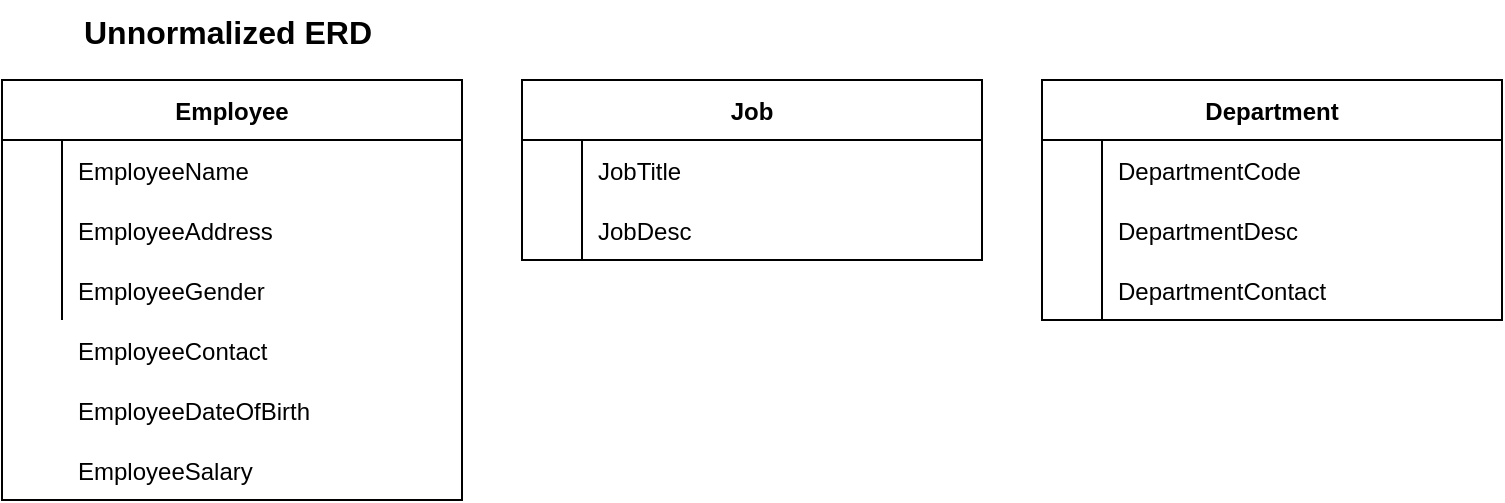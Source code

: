 <mxfile version="14.4.3" type="github" pages="4">
  <diagram id="cmvr54z6tJa5u3F3zZn5" name="Page-1">
    <mxGraphModel dx="1038" dy="586" grid="1" gridSize="10" guides="1" tooltips="1" connect="1" arrows="1" fold="1" page="1" pageScale="1" pageWidth="850" pageHeight="1100" math="0" shadow="0">
      <root>
        <mxCell id="0" />
        <mxCell id="1" parent="0" />
        <mxCell id="YW_miaES-gx7ab2omepX-1" value="Employee" style="shape=table;startSize=30;container=1;collapsible=1;childLayout=tableLayout;fixedRows=1;rowLines=0;fontStyle=1;align=center;resizeLast=1;" vertex="1" parent="1">
          <mxGeometry x="40" y="90" width="230" height="210" as="geometry">
            <mxRectangle x="40" y="90" width="230" height="30" as="alternateBounds" />
          </mxGeometry>
        </mxCell>
        <mxCell id="YW_miaES-gx7ab2omepX-5" value="" style="shape=partialRectangle;collapsible=0;dropTarget=0;pointerEvents=0;fillColor=none;top=0;left=0;bottom=0;right=0;points=[[0,0.5],[1,0.5]];portConstraint=eastwest;" vertex="1" parent="YW_miaES-gx7ab2omepX-1">
          <mxGeometry y="30" width="230" height="30" as="geometry" />
        </mxCell>
        <mxCell id="YW_miaES-gx7ab2omepX-6" value="" style="shape=partialRectangle;connectable=0;fillColor=none;top=0;left=0;bottom=0;right=0;editable=1;overflow=hidden;" vertex="1" parent="YW_miaES-gx7ab2omepX-5">
          <mxGeometry width="30" height="30" as="geometry" />
        </mxCell>
        <mxCell id="YW_miaES-gx7ab2omepX-7" value="EmployeeName" style="shape=partialRectangle;connectable=0;fillColor=none;top=0;left=0;bottom=0;right=0;align=left;spacingLeft=6;overflow=hidden;" vertex="1" parent="YW_miaES-gx7ab2omepX-5">
          <mxGeometry x="30" width="200" height="30" as="geometry" />
        </mxCell>
        <mxCell id="YW_miaES-gx7ab2omepX-8" value="" style="shape=partialRectangle;collapsible=0;dropTarget=0;pointerEvents=0;fillColor=none;top=0;left=0;bottom=0;right=0;points=[[0,0.5],[1,0.5]];portConstraint=eastwest;" vertex="1" parent="YW_miaES-gx7ab2omepX-1">
          <mxGeometry y="60" width="230" height="30" as="geometry" />
        </mxCell>
        <mxCell id="YW_miaES-gx7ab2omepX-9" value="" style="shape=partialRectangle;connectable=0;fillColor=none;top=0;left=0;bottom=0;right=0;editable=1;overflow=hidden;" vertex="1" parent="YW_miaES-gx7ab2omepX-8">
          <mxGeometry width="30" height="30" as="geometry" />
        </mxCell>
        <mxCell id="YW_miaES-gx7ab2omepX-10" value="EmployeeAddress" style="shape=partialRectangle;connectable=0;fillColor=none;top=0;left=0;bottom=0;right=0;align=left;spacingLeft=6;overflow=hidden;" vertex="1" parent="YW_miaES-gx7ab2omepX-8">
          <mxGeometry x="30" width="200" height="30" as="geometry" />
        </mxCell>
        <mxCell id="YW_miaES-gx7ab2omepX-11" value="" style="shape=partialRectangle;collapsible=0;dropTarget=0;pointerEvents=0;fillColor=none;top=0;left=0;bottom=0;right=0;points=[[0,0.5],[1,0.5]];portConstraint=eastwest;" vertex="1" parent="YW_miaES-gx7ab2omepX-1">
          <mxGeometry y="90" width="230" height="30" as="geometry" />
        </mxCell>
        <mxCell id="YW_miaES-gx7ab2omepX-12" value="" style="shape=partialRectangle;connectable=0;fillColor=none;top=0;left=0;bottom=0;right=0;editable=1;overflow=hidden;" vertex="1" parent="YW_miaES-gx7ab2omepX-11">
          <mxGeometry width="30" height="30" as="geometry" />
        </mxCell>
        <mxCell id="YW_miaES-gx7ab2omepX-13" value="" style="shape=partialRectangle;connectable=0;fillColor=none;top=0;left=0;bottom=0;right=0;align=left;spacingLeft=6;overflow=hidden;" vertex="1" parent="YW_miaES-gx7ab2omepX-11">
          <mxGeometry x="30" width="200" height="30" as="geometry" />
        </mxCell>
        <mxCell id="YW_miaES-gx7ab2omepX-14" value="Unnormalized ERD" style="text;strokeColor=none;fillColor=none;align=left;verticalAlign=top;spacingLeft=4;spacingRight=4;overflow=hidden;rotatable=0;points=[[0,0.5],[1,0.5]];portConstraint=eastwest;fontStyle=1;fontSize=16;" vertex="1" parent="1">
          <mxGeometry x="75" y="50" width="160" height="26" as="geometry" />
        </mxCell>
        <mxCell id="YW_miaES-gx7ab2omepX-15" value="EmployeeContact" style="shape=partialRectangle;connectable=0;fillColor=none;top=0;left=0;bottom=0;right=0;align=left;spacingLeft=6;overflow=hidden;" vertex="1" parent="1">
          <mxGeometry x="70" y="210" width="200" height="30" as="geometry" />
        </mxCell>
        <mxCell id="YW_miaES-gx7ab2omepX-17" value="EmployeeDateOfBirth" style="shape=partialRectangle;connectable=0;fillColor=none;top=0;left=0;bottom=0;right=0;align=left;spacingLeft=6;overflow=hidden;" vertex="1" parent="1">
          <mxGeometry x="70" y="240" width="200" height="30" as="geometry" />
        </mxCell>
        <mxCell id="YW_miaES-gx7ab2omepX-18" value="EmployeeSalary" style="shape=partialRectangle;connectable=0;fillColor=none;top=0;left=0;bottom=0;right=0;align=left;spacingLeft=6;overflow=hidden;" vertex="1" parent="1">
          <mxGeometry x="70" y="270" width="200" height="30" as="geometry" />
        </mxCell>
        <mxCell id="l3X-BnIJFYA1iFtTore4-1" value="Job" style="shape=table;startSize=30;container=1;collapsible=1;childLayout=tableLayout;fixedRows=1;rowLines=0;fontStyle=1;align=center;resizeLast=1;" vertex="1" parent="1">
          <mxGeometry x="300" y="90" width="230" height="90" as="geometry">
            <mxRectangle x="40" y="90" width="230" height="30" as="alternateBounds" />
          </mxGeometry>
        </mxCell>
        <mxCell id="l3X-BnIJFYA1iFtTore4-5" value="" style="shape=partialRectangle;collapsible=0;dropTarget=0;pointerEvents=0;fillColor=none;top=0;left=0;bottom=0;right=0;points=[[0,0.5],[1,0.5]];portConstraint=eastwest;" vertex="1" parent="l3X-BnIJFYA1iFtTore4-1">
          <mxGeometry y="30" width="230" height="30" as="geometry" />
        </mxCell>
        <mxCell id="l3X-BnIJFYA1iFtTore4-6" value="" style="shape=partialRectangle;connectable=0;fillColor=none;top=0;left=0;bottom=0;right=0;editable=1;overflow=hidden;" vertex="1" parent="l3X-BnIJFYA1iFtTore4-5">
          <mxGeometry width="30" height="30" as="geometry" />
        </mxCell>
        <mxCell id="l3X-BnIJFYA1iFtTore4-7" value="" style="shape=partialRectangle;connectable=0;fillColor=none;top=0;left=0;bottom=0;right=0;align=left;spacingLeft=6;overflow=hidden;" vertex="1" parent="l3X-BnIJFYA1iFtTore4-5">
          <mxGeometry x="30" width="200" height="30" as="geometry" />
        </mxCell>
        <mxCell id="l3X-BnIJFYA1iFtTore4-8" value="" style="shape=partialRectangle;collapsible=0;dropTarget=0;pointerEvents=0;fillColor=none;top=0;left=0;bottom=0;right=0;points=[[0,0.5],[1,0.5]];portConstraint=eastwest;" vertex="1" parent="l3X-BnIJFYA1iFtTore4-1">
          <mxGeometry y="60" width="230" height="30" as="geometry" />
        </mxCell>
        <mxCell id="l3X-BnIJFYA1iFtTore4-9" value="" style="shape=partialRectangle;connectable=0;fillColor=none;top=0;left=0;bottom=0;right=0;editable=1;overflow=hidden;" vertex="1" parent="l3X-BnIJFYA1iFtTore4-8">
          <mxGeometry width="30" height="30" as="geometry" />
        </mxCell>
        <mxCell id="l3X-BnIJFYA1iFtTore4-10" value="" style="shape=partialRectangle;connectable=0;fillColor=none;top=0;left=0;bottom=0;right=0;align=left;spacingLeft=6;overflow=hidden;" vertex="1" parent="l3X-BnIJFYA1iFtTore4-8">
          <mxGeometry x="30" width="200" height="30" as="geometry" />
        </mxCell>
        <mxCell id="l3X-BnIJFYA1iFtTore4-14" value="Department" style="shape=table;startSize=30;container=1;collapsible=1;childLayout=tableLayout;fixedRows=1;rowLines=0;fontStyle=1;align=center;resizeLast=1;" vertex="1" parent="1">
          <mxGeometry x="560" y="90" width="230" height="120" as="geometry">
            <mxRectangle x="40" y="90" width="230" height="30" as="alternateBounds" />
          </mxGeometry>
        </mxCell>
        <mxCell id="l3X-BnIJFYA1iFtTore4-18" value="" style="shape=partialRectangle;collapsible=0;dropTarget=0;pointerEvents=0;fillColor=none;top=0;left=0;bottom=0;right=0;points=[[0,0.5],[1,0.5]];portConstraint=eastwest;" vertex="1" parent="l3X-BnIJFYA1iFtTore4-14">
          <mxGeometry y="30" width="230" height="30" as="geometry" />
        </mxCell>
        <mxCell id="l3X-BnIJFYA1iFtTore4-19" value="" style="shape=partialRectangle;connectable=0;fillColor=none;top=0;left=0;bottom=0;right=0;editable=1;overflow=hidden;fontStyle=1" vertex="1" parent="l3X-BnIJFYA1iFtTore4-18">
          <mxGeometry width="30" height="30" as="geometry" />
        </mxCell>
        <mxCell id="l3X-BnIJFYA1iFtTore4-20" value="" style="shape=partialRectangle;connectable=0;fillColor=none;top=0;left=0;bottom=0;right=0;align=left;spacingLeft=6;overflow=hidden;" vertex="1" parent="l3X-BnIJFYA1iFtTore4-18">
          <mxGeometry x="30" width="200" height="30" as="geometry" />
        </mxCell>
        <mxCell id="l3X-BnIJFYA1iFtTore4-21" value="" style="shape=partialRectangle;collapsible=0;dropTarget=0;pointerEvents=0;fillColor=none;top=0;left=0;bottom=0;right=0;points=[[0,0.5],[1,0.5]];portConstraint=eastwest;" vertex="1" parent="l3X-BnIJFYA1iFtTore4-14">
          <mxGeometry y="60" width="230" height="30" as="geometry" />
        </mxCell>
        <mxCell id="l3X-BnIJFYA1iFtTore4-22" value="" style="shape=partialRectangle;connectable=0;fillColor=none;top=0;left=0;bottom=0;right=0;editable=1;overflow=hidden;" vertex="1" parent="l3X-BnIJFYA1iFtTore4-21">
          <mxGeometry width="30" height="30" as="geometry" />
        </mxCell>
        <mxCell id="l3X-BnIJFYA1iFtTore4-23" value="" style="shape=partialRectangle;connectable=0;fillColor=none;top=0;left=0;bottom=0;right=0;align=left;spacingLeft=6;overflow=hidden;" vertex="1" parent="l3X-BnIJFYA1iFtTore4-21">
          <mxGeometry x="30" width="200" height="30" as="geometry" />
        </mxCell>
        <mxCell id="l3X-BnIJFYA1iFtTore4-24" value="" style="shape=partialRectangle;collapsible=0;dropTarget=0;pointerEvents=0;fillColor=none;top=0;left=0;bottom=0;right=0;points=[[0,0.5],[1,0.5]];portConstraint=eastwest;" vertex="1" parent="l3X-BnIJFYA1iFtTore4-14">
          <mxGeometry y="90" width="230" height="30" as="geometry" />
        </mxCell>
        <mxCell id="l3X-BnIJFYA1iFtTore4-25" value="" style="shape=partialRectangle;connectable=0;fillColor=none;top=0;left=0;bottom=0;right=0;editable=1;overflow=hidden;" vertex="1" parent="l3X-BnIJFYA1iFtTore4-24">
          <mxGeometry width="30" height="30" as="geometry" />
        </mxCell>
        <mxCell id="l3X-BnIJFYA1iFtTore4-26" value="" style="shape=partialRectangle;connectable=0;fillColor=none;top=0;left=0;bottom=0;right=0;align=left;spacingLeft=6;overflow=hidden;" vertex="1" parent="l3X-BnIJFYA1iFtTore4-24">
          <mxGeometry x="30" width="200" height="30" as="geometry" />
        </mxCell>
        <mxCell id="l3X-BnIJFYA1iFtTore4-27" value="DepartmentCode" style="shape=partialRectangle;connectable=0;fillColor=none;top=0;left=0;bottom=0;right=0;align=left;spacingLeft=6;overflow=hidden;fontStyle=0" vertex="1" parent="1">
          <mxGeometry x="590" y="120" width="200" height="30" as="geometry" />
        </mxCell>
        <mxCell id="l3X-BnIJFYA1iFtTore4-28" value="DepartmentDesc" style="shape=partialRectangle;connectable=0;fillColor=none;top=0;left=0;bottom=0;right=0;align=left;spacingLeft=6;overflow=hidden;" vertex="1" parent="1">
          <mxGeometry x="590" y="150" width="200" height="30" as="geometry" />
        </mxCell>
        <mxCell id="l3X-BnIJFYA1iFtTore4-29" value="DepartmentContact" style="shape=partialRectangle;connectable=0;fillColor=none;top=0;left=0;bottom=0;right=0;align=left;spacingLeft=6;overflow=hidden;" vertex="1" parent="1">
          <mxGeometry x="590" y="180" width="200" height="30" as="geometry" />
        </mxCell>
        <mxCell id="l3X-BnIJFYA1iFtTore4-31" value="JobTitle" style="shape=partialRectangle;connectable=0;fillColor=none;top=0;left=0;bottom=0;right=0;align=left;spacingLeft=6;overflow=hidden;" vertex="1" parent="1">
          <mxGeometry x="330" y="120" width="200" height="30" as="geometry" />
        </mxCell>
        <mxCell id="l3X-BnIJFYA1iFtTore4-32" value="JobDesc" style="shape=partialRectangle;connectable=0;fillColor=none;top=0;left=0;bottom=0;right=0;align=left;spacingLeft=6;overflow=hidden;" vertex="1" parent="1">
          <mxGeometry x="330" y="150" width="200" height="30" as="geometry" />
        </mxCell>
        <mxCell id="l3X-BnIJFYA1iFtTore4-33" value="EmployeeGender" style="shape=partialRectangle;connectable=0;fillColor=none;top=0;left=0;bottom=0;right=0;align=left;spacingLeft=6;overflow=hidden;" vertex="1" parent="1">
          <mxGeometry x="70" y="180" width="200" height="30" as="geometry" />
        </mxCell>
      </root>
    </mxGraphModel>
  </diagram>
  <diagram id="R1y9jOZPBVmPLqngSVH0" name="Page-2">
    <mxGraphModel dx="981" dy="552" grid="1" gridSize="10" guides="1" tooltips="1" connect="1" arrows="1" fold="1" page="1" pageScale="1" pageWidth="850" pageHeight="1100" math="0" shadow="0">
      <root>
        <mxCell id="wtzSjBUU3mw60ss9ocld-0" />
        <mxCell id="wtzSjBUU3mw60ss9ocld-1" parent="wtzSjBUU3mw60ss9ocld-0" />
        <mxCell id="qkN4ztSfWms79uHegb5U-0" value="Dependency Diagrams" style="text;strokeColor=none;fillColor=none;align=left;verticalAlign=top;spacingLeft=4;spacingRight=4;overflow=hidden;rotatable=0;points=[[0,0.5],[1,0.5]];portConstraint=eastwest;fontStyle=1;fontSize=16;" vertex="1" parent="wtzSjBUU3mw60ss9ocld-1">
          <mxGeometry x="75" y="50" width="185" height="26" as="geometry" />
        </mxCell>
        <mxCell id="pmofx25Hr-5MvZYJVwcR-3" style="edgeStyle=orthogonalEdgeStyle;rounded=0;orthogonalLoop=1;jettySize=auto;html=1;exitX=1;exitY=0.5;exitDx=0;exitDy=0;entryX=0;entryY=0.5;entryDx=0;entryDy=0;fontSize=16;" edge="1" parent="wtzSjBUU3mw60ss9ocld-1" source="V9rH2seBVwZhirnMz2AL-0" target="pmofx25Hr-5MvZYJVwcR-0">
          <mxGeometry relative="1" as="geometry" />
        </mxCell>
        <mxCell id="dAHno1iMOyOtJBVDULSj-9" style="edgeStyle=orthogonalEdgeStyle;rounded=0;orthogonalLoop=1;jettySize=auto;html=1;exitX=0;exitY=0.5;exitDx=0;exitDy=0;fontSize=16;" edge="1" parent="wtzSjBUU3mw60ss9ocld-1" source="V9rH2seBVwZhirnMz2AL-0" target="dAHno1iMOyOtJBVDULSj-8">
          <mxGeometry relative="1" as="geometry" />
        </mxCell>
        <mxCell id="h_yUUsJXxiO8uYddX4_r-0" style="edgeStyle=orthogonalEdgeStyle;rounded=0;orthogonalLoop=1;jettySize=auto;html=1;exitX=0.5;exitY=1;exitDx=0;exitDy=0;entryX=0.5;entryY=0;entryDx=0;entryDy=0;fontSize=16;" edge="1" parent="wtzSjBUU3mw60ss9ocld-1" source="V9rH2seBVwZhirnMz2AL-0" target="dAHno1iMOyOtJBVDULSj-10">
          <mxGeometry relative="1" as="geometry" />
        </mxCell>
        <mxCell id="h_yUUsJXxiO8uYddX4_r-11" style="edgeStyle=orthogonalEdgeStyle;rounded=0;orthogonalLoop=1;jettySize=auto;html=1;fontSize=16;" edge="1" parent="wtzSjBUU3mw60ss9ocld-1" source="V9rH2seBVwZhirnMz2AL-0" target="h_yUUsJXxiO8uYddX4_r-10">
          <mxGeometry relative="1" as="geometry" />
        </mxCell>
        <mxCell id="h_yUUsJXxiO8uYddX4_r-13" style="edgeStyle=orthogonalEdgeStyle;rounded=0;orthogonalLoop=1;jettySize=auto;html=1;fontSize=16;" edge="1" parent="wtzSjBUU3mw60ss9ocld-1" source="V9rH2seBVwZhirnMz2AL-0" target="h_yUUsJXxiO8uYddX4_r-12">
          <mxGeometry relative="1" as="geometry" />
        </mxCell>
        <mxCell id="h_yUUsJXxiO8uYddX4_r-19" style="edgeStyle=orthogonalEdgeStyle;rounded=0;orthogonalLoop=1;jettySize=auto;html=1;fontSize=16;" edge="1" parent="wtzSjBUU3mw60ss9ocld-1" source="V9rH2seBVwZhirnMz2AL-0" target="h_yUUsJXxiO8uYddX4_r-18">
          <mxGeometry relative="1" as="geometry" />
        </mxCell>
        <mxCell id="h_yUUsJXxiO8uYddX4_r-21" style="edgeStyle=orthogonalEdgeStyle;rounded=0;orthogonalLoop=1;jettySize=auto;html=1;fontSize=16;" edge="1" parent="wtzSjBUU3mw60ss9ocld-1" source="V9rH2seBVwZhirnMz2AL-0" target="h_yUUsJXxiO8uYddX4_r-20">
          <mxGeometry relative="1" as="geometry" />
        </mxCell>
        <mxCell id="tBmUWTCCjuR58HDVFBEk-2" style="edgeStyle=orthogonalEdgeStyle;rounded=0;orthogonalLoop=1;jettySize=auto;html=1;fontSize=12;" edge="1" parent="wtzSjBUU3mw60ss9ocld-1" source="V9rH2seBVwZhirnMz2AL-0" target="tBmUWTCCjuR58HDVFBEk-0">
          <mxGeometry relative="1" as="geometry" />
        </mxCell>
        <mxCell id="V9rH2seBVwZhirnMz2AL-0" value="Employee" style="rounded=0;whiteSpace=wrap;html=1;fontSize=16;fillColor=#d5e8d4;strokeColor=#82b366;" vertex="1" parent="wtzSjBUU3mw60ss9ocld-1">
          <mxGeometry x="251.25" y="110" width="120" height="30" as="geometry" />
        </mxCell>
        <mxCell id="h_yUUsJXxiO8uYddX4_r-22" style="edgeStyle=orthogonalEdgeStyle;rounded=0;orthogonalLoop=1;jettySize=auto;html=1;fontSize=16;" edge="1" parent="wtzSjBUU3mw60ss9ocld-1" source="pmofx25Hr-5MvZYJVwcR-0" target="h_yUUsJXxiO8uYddX4_r-20">
          <mxGeometry relative="1" as="geometry" />
        </mxCell>
        <mxCell id="h_yUUsJXxiO8uYddX4_r-25" style="edgeStyle=orthogonalEdgeStyle;rounded=0;orthogonalLoop=1;jettySize=auto;html=1;fontSize=16;" edge="1" parent="wtzSjBUU3mw60ss9ocld-1" source="pmofx25Hr-5MvZYJVwcR-0" target="h_yUUsJXxiO8uYddX4_r-23">
          <mxGeometry relative="1" as="geometry" />
        </mxCell>
        <mxCell id="h_yUUsJXxiO8uYddX4_r-26" style="edgeStyle=orthogonalEdgeStyle;rounded=0;orthogonalLoop=1;jettySize=auto;html=1;fontSize=16;" edge="1" parent="wtzSjBUU3mw60ss9ocld-1" source="pmofx25Hr-5MvZYJVwcR-0" target="h_yUUsJXxiO8uYddX4_r-24">
          <mxGeometry relative="1" as="geometry" />
        </mxCell>
        <mxCell id="pmofx25Hr-5MvZYJVwcR-0" value="Job" style="rounded=0;whiteSpace=wrap;html=1;fontSize=16;fillColor=#d5e8d4;strokeColor=#82b366;" vertex="1" parent="wtzSjBUU3mw60ss9ocld-1">
          <mxGeometry x="411.25" y="110" width="120" height="30" as="geometry" />
        </mxCell>
        <mxCell id="dAHno1iMOyOtJBVDULSj-7" style="edgeStyle=orthogonalEdgeStyle;rounded=0;orthogonalLoop=1;jettySize=auto;html=1;exitX=0;exitY=0.5;exitDx=0;exitDy=0;entryX=1;entryY=0.5;entryDx=0;entryDy=0;fontSize=16;" edge="1" parent="wtzSjBUU3mw60ss9ocld-1" source="pmofx25Hr-5MvZYJVwcR-1" target="pmofx25Hr-5MvZYJVwcR-0">
          <mxGeometry relative="1" as="geometry" />
        </mxCell>
        <mxCell id="h_yUUsJXxiO8uYddX4_r-31" style="edgeStyle=orthogonalEdgeStyle;rounded=0;orthogonalLoop=1;jettySize=auto;html=1;entryX=0.5;entryY=0;entryDx=0;entryDy=0;fontSize=16;" edge="1" parent="wtzSjBUU3mw60ss9ocld-1" source="pmofx25Hr-5MvZYJVwcR-1" target="h_yUUsJXxiO8uYddX4_r-28">
          <mxGeometry relative="1" as="geometry" />
        </mxCell>
        <mxCell id="h_yUUsJXxiO8uYddX4_r-32" style="edgeStyle=orthogonalEdgeStyle;rounded=0;orthogonalLoop=1;jettySize=auto;html=1;fontSize=16;" edge="1" parent="wtzSjBUU3mw60ss9ocld-1" source="pmofx25Hr-5MvZYJVwcR-1" target="h_yUUsJXxiO8uYddX4_r-29">
          <mxGeometry relative="1" as="geometry" />
        </mxCell>
        <mxCell id="h_yUUsJXxiO8uYddX4_r-33" style="edgeStyle=orthogonalEdgeStyle;rounded=0;orthogonalLoop=1;jettySize=auto;html=1;fontSize=16;" edge="1" parent="wtzSjBUU3mw60ss9ocld-1" source="pmofx25Hr-5MvZYJVwcR-1" target="h_yUUsJXxiO8uYddX4_r-30">
          <mxGeometry relative="1" as="geometry" />
        </mxCell>
        <mxCell id="pmofx25Hr-5MvZYJVwcR-1" value="Department" style="rounded=0;whiteSpace=wrap;html=1;fontSize=16;fillColor=#d5e8d4;strokeColor=#82b366;" vertex="1" parent="wtzSjBUU3mw60ss9ocld-1">
          <mxGeometry x="571.25" y="110" width="120" height="30" as="geometry" />
        </mxCell>
        <mxCell id="dAHno1iMOyOtJBVDULSj-8" value="Name" style="rounded=0;whiteSpace=wrap;html=1;fontSize=16;fillColor=#dae8fc;strokeColor=#6c8ebf;" vertex="1" parent="wtzSjBUU3mw60ss9ocld-1">
          <mxGeometry x="153.75" y="150" width="90" height="30" as="geometry" />
        </mxCell>
        <mxCell id="h_yUUsJXxiO8uYddX4_r-6" style="edgeStyle=orthogonalEdgeStyle;rounded=0;orthogonalLoop=1;jettySize=auto;html=1;entryX=0.5;entryY=0;entryDx=0;entryDy=0;fontSize=16;" edge="1" parent="wtzSjBUU3mw60ss9ocld-1" source="dAHno1iMOyOtJBVDULSj-10" target="h_yUUsJXxiO8uYddX4_r-1">
          <mxGeometry relative="1" as="geometry" />
        </mxCell>
        <mxCell id="h_yUUsJXxiO8uYddX4_r-7" style="edgeStyle=orthogonalEdgeStyle;rounded=0;orthogonalLoop=1;jettySize=auto;html=1;entryX=0.5;entryY=0;entryDx=0;entryDy=0;fontSize=16;" edge="1" parent="wtzSjBUU3mw60ss9ocld-1" source="dAHno1iMOyOtJBVDULSj-10" target="h_yUUsJXxiO8uYddX4_r-2">
          <mxGeometry relative="1" as="geometry" />
        </mxCell>
        <mxCell id="h_yUUsJXxiO8uYddX4_r-8" style="edgeStyle=orthogonalEdgeStyle;rounded=0;orthogonalLoop=1;jettySize=auto;html=1;entryX=0.5;entryY=0;entryDx=0;entryDy=0;fontSize=16;" edge="1" parent="wtzSjBUU3mw60ss9ocld-1" source="dAHno1iMOyOtJBVDULSj-10" target="h_yUUsJXxiO8uYddX4_r-3">
          <mxGeometry relative="1" as="geometry" />
        </mxCell>
        <mxCell id="h_yUUsJXxiO8uYddX4_r-9" style="edgeStyle=orthogonalEdgeStyle;rounded=0;orthogonalLoop=1;jettySize=auto;html=1;fontSize=16;" edge="1" parent="wtzSjBUU3mw60ss9ocld-1" source="dAHno1iMOyOtJBVDULSj-10" target="h_yUUsJXxiO8uYddX4_r-5">
          <mxGeometry relative="1" as="geometry" />
        </mxCell>
        <mxCell id="7VlPM2OOL5Y1hLmD1hjT-1" style="edgeStyle=orthogonalEdgeStyle;rounded=0;orthogonalLoop=1;jettySize=auto;html=1;fontSize=16;" edge="1" parent="wtzSjBUU3mw60ss9ocld-1" source="dAHno1iMOyOtJBVDULSj-10" target="7VlPM2OOL5Y1hLmD1hjT-0">
          <mxGeometry relative="1" as="geometry" />
        </mxCell>
        <mxCell id="dAHno1iMOyOtJBVDULSj-10" value="Address" style="rounded=0;whiteSpace=wrap;html=1;fontSize=16;fillColor=#dae8fc;strokeColor=#6c8ebf;" vertex="1" parent="wtzSjBUU3mw60ss9ocld-1">
          <mxGeometry x="211.25" y="310" width="90" height="30" as="geometry" />
        </mxCell>
        <mxCell id="h_yUUsJXxiO8uYddX4_r-1" value="Street" style="rounded=0;whiteSpace=wrap;html=1;fontSize=16;" vertex="1" parent="wtzSjBUU3mw60ss9ocld-1">
          <mxGeometry x="121.25" y="350" width="70" height="30" as="geometry" />
        </mxCell>
        <mxCell id="h_yUUsJXxiO8uYddX4_r-2" value="City" style="rounded=0;whiteSpace=wrap;html=1;fontSize=16;" vertex="1" parent="wtzSjBUU3mw60ss9ocld-1">
          <mxGeometry x="181.25" y="390" width="70" height="30" as="geometry" />
        </mxCell>
        <mxCell id="h_yUUsJXxiO8uYddX4_r-3" value="State" style="rounded=0;whiteSpace=wrap;html=1;fontSize=16;" vertex="1" parent="wtzSjBUU3mw60ss9ocld-1">
          <mxGeometry x="261.25" y="390" width="70" height="30" as="geometry" />
        </mxCell>
        <mxCell id="h_yUUsJXxiO8uYddX4_r-5" value="Country" style="rounded=0;whiteSpace=wrap;html=1;fontSize=16;" vertex="1" parent="wtzSjBUU3mw60ss9ocld-1">
          <mxGeometry x="311.25" y="350" width="70" height="30" as="geometry" />
        </mxCell>
        <mxCell id="h_yUUsJXxiO8uYddX4_r-10" value="Gender" style="rounded=0;whiteSpace=wrap;html=1;fontSize=16;fillColor=#dae8fc;strokeColor=#6c8ebf;" vertex="1" parent="wtzSjBUU3mw60ss9ocld-1">
          <mxGeometry x="271.25" y="240" width="80" height="30" as="geometry" />
        </mxCell>
        <mxCell id="h_yUUsJXxiO8uYddX4_r-15" style="edgeStyle=orthogonalEdgeStyle;rounded=0;orthogonalLoop=1;jettySize=auto;html=1;fontSize=16;" edge="1" parent="wtzSjBUU3mw60ss9ocld-1" source="h_yUUsJXxiO8uYddX4_r-12" target="h_yUUsJXxiO8uYddX4_r-14">
          <mxGeometry relative="1" as="geometry" />
        </mxCell>
        <mxCell id="h_yUUsJXxiO8uYddX4_r-17" style="edgeStyle=orthogonalEdgeStyle;rounded=0;orthogonalLoop=1;jettySize=auto;html=1;fontSize=16;" edge="1" parent="wtzSjBUU3mw60ss9ocld-1" source="h_yUUsJXxiO8uYddX4_r-12" target="h_yUUsJXxiO8uYddX4_r-16">
          <mxGeometry relative="1" as="geometry" />
        </mxCell>
        <mxCell id="h_yUUsJXxiO8uYddX4_r-12" value="Contact" style="rounded=0;whiteSpace=wrap;html=1;fontSize=16;fillColor=#dae8fc;strokeColor=#6c8ebf;" vertex="1" parent="wtzSjBUU3mw60ss9ocld-1">
          <mxGeometry x="81.25" y="190" width="100" height="30" as="geometry" />
        </mxCell>
        <mxCell id="h_yUUsJXxiO8uYddX4_r-14" value="NumberCell" style="rounded=0;whiteSpace=wrap;html=1;fontSize=16;" vertex="1" parent="wtzSjBUU3mw60ss9ocld-1">
          <mxGeometry x="40" y="270" width="100" height="30" as="geometry" />
        </mxCell>
        <mxCell id="h_yUUsJXxiO8uYddX4_r-16" value="Email" style="rounded=0;whiteSpace=wrap;html=1;fontSize=16;" vertex="1" parent="wtzSjBUU3mw60ss9ocld-1">
          <mxGeometry x="152.5" y="270" width="70" height="30" as="geometry" />
        </mxCell>
        <mxCell id="h_yUUsJXxiO8uYddX4_r-18" value="DOB" style="rounded=0;whiteSpace=wrap;html=1;fontSize=16;fillColor=#dae8fc;strokeColor=#6c8ebf;" vertex="1" parent="wtzSjBUU3mw60ss9ocld-1">
          <mxGeometry x="361.25" y="290" width="75" height="30" as="geometry" />
        </mxCell>
        <mxCell id="h_yUUsJXxiO8uYddX4_r-20" value="Salary" style="rounded=0;whiteSpace=wrap;html=1;fontSize=16;fillColor=#dae8fc;strokeColor=#6c8ebf;" vertex="1" parent="wtzSjBUU3mw60ss9ocld-1">
          <mxGeometry x="366.25" y="180" width="70" height="30" as="geometry" />
        </mxCell>
        <mxCell id="h_yUUsJXxiO8uYddX4_r-23" value="Title" style="rounded=0;whiteSpace=wrap;html=1;fontSize=16;fillColor=#dae8fc;strokeColor=#6c8ebf;" vertex="1" parent="wtzSjBUU3mw60ss9ocld-1">
          <mxGeometry x="438.75" y="230" width="65" height="30" as="geometry" />
        </mxCell>
        <mxCell id="h_yUUsJXxiO8uYddX4_r-24" value="Description" style="rounded=0;whiteSpace=wrap;html=1;fontSize=16;fillColor=#dae8fc;strokeColor=#6c8ebf;" vertex="1" parent="wtzSjBUU3mw60ss9ocld-1">
          <mxGeometry x="511.25" y="190" width="85" height="30" as="geometry" />
        </mxCell>
        <mxCell id="h_yUUsJXxiO8uYddX4_r-28" value="Code" style="rounded=0;whiteSpace=wrap;html=1;fontSize=16;fillColor=#dae8fc;strokeColor=#6c8ebf;" vertex="1" parent="wtzSjBUU3mw60ss9ocld-1">
          <mxGeometry x="731.25" y="160" width="65" height="30" as="geometry" />
        </mxCell>
        <mxCell id="h_yUUsJXxiO8uYddX4_r-29" value="Description" style="rounded=0;whiteSpace=wrap;html=1;fontSize=16;fillColor=#dae8fc;strokeColor=#6c8ebf;" vertex="1" parent="wtzSjBUU3mw60ss9ocld-1">
          <mxGeometry x="661.25" y="210" width="90" height="30" as="geometry" />
        </mxCell>
        <mxCell id="dM2_eCV0ZIue1BkBkKxn-2" style="edgeStyle=orthogonalEdgeStyle;rounded=0;orthogonalLoop=1;jettySize=auto;html=1;fontSize=16;" edge="1" parent="wtzSjBUU3mw60ss9ocld-1" source="h_yUUsJXxiO8uYddX4_r-30" target="h_yUUsJXxiO8uYddX4_r-34">
          <mxGeometry relative="1" as="geometry" />
        </mxCell>
        <mxCell id="dM2_eCV0ZIue1BkBkKxn-3" style="edgeStyle=orthogonalEdgeStyle;rounded=0;orthogonalLoop=1;jettySize=auto;html=1;fontSize=16;" edge="1" parent="wtzSjBUU3mw60ss9ocld-1" source="h_yUUsJXxiO8uYddX4_r-30" target="dM2_eCV0ZIue1BkBkKxn-0">
          <mxGeometry relative="1" as="geometry" />
        </mxCell>
        <mxCell id="h_yUUsJXxiO8uYddX4_r-30" value="Contact" style="rounded=0;whiteSpace=wrap;html=1;fontSize=16;fillColor=#dae8fc;strokeColor=#6c8ebf;" vertex="1" parent="wtzSjBUU3mw60ss9ocld-1">
          <mxGeometry x="586.25" y="260" width="90" height="30" as="geometry" />
        </mxCell>
        <mxCell id="h_yUUsJXxiO8uYddX4_r-34" value="Number" style="rounded=0;whiteSpace=wrap;html=1;fontSize=16;" vertex="1" parent="wtzSjBUU3mw60ss9ocld-1">
          <mxGeometry x="536.25" y="330" width="80" height="30" as="geometry" />
        </mxCell>
        <mxCell id="7VlPM2OOL5Y1hLmD1hjT-0" value="Zip" style="rounded=0;whiteSpace=wrap;html=1;fontSize=16;" vertex="1" parent="wtzSjBUU3mw60ss9ocld-1">
          <mxGeometry x="221.25" y="440" width="70" height="30" as="geometry" />
        </mxCell>
        <mxCell id="dM2_eCV0ZIue1BkBkKxn-0" value="Email" style="rounded=0;whiteSpace=wrap;html=1;fontSize=16;" vertex="1" parent="wtzSjBUU3mw60ss9ocld-1">
          <mxGeometry x="646.25" y="330" width="80" height="30" as="geometry" />
        </mxCell>
        <mxCell id="IvWm2Wizcb5LDqWZJZPA-0" value="works" style="text;html=1;strokeColor=none;fillColor=none;align=center;verticalAlign=middle;whiteSpace=wrap;rounded=0;fontSize=16;rotation=-50;" vertex="1" parent="wtzSjBUU3mw60ss9ocld-1">
          <mxGeometry x="371.25" y="90" width="40" height="20" as="geometry" />
        </mxCell>
        <mxCell id="IvWm2Wizcb5LDqWZJZPA-1" value="in" style="text;html=1;strokeColor=none;fillColor=none;align=center;verticalAlign=middle;whiteSpace=wrap;rounded=0;fontSize=16;rotation=-50;" vertex="1" parent="wtzSjBUU3mw60ss9ocld-1">
          <mxGeometry x="534.25" y="93" width="40" height="20" as="geometry" />
        </mxCell>
        <mxCell id="tBmUWTCCjuR58HDVFBEk-0" value="ID" style="rounded=0;whiteSpace=wrap;html=1;fontSize=16;fillColor=#dae8fc;strokeColor=#6c8ebf;" vertex="1" parent="wtzSjBUU3mw60ss9ocld-1">
          <mxGeometry x="58.5" y="110" width="40" height="30" as="geometry" />
        </mxCell>
        <mxCell id="CJ4GI0y_0xRnz0hfbh2C-14" style="edgeStyle=orthogonalEdgeStyle;rounded=0;orthogonalLoop=1;jettySize=auto;html=1;exitX=0.5;exitY=0;exitDx=0;exitDy=0;entryX=0.5;entryY=0;entryDx=0;entryDy=0;fontSize=12;fillColor=#d80073;strokeColor=#A50040;" edge="1" parent="wtzSjBUU3mw60ss9ocld-1" source="CJ4GI0y_0xRnz0hfbh2C-0" target="CJ4GI0y_0xRnz0hfbh2C-1">
          <mxGeometry relative="1" as="geometry" />
        </mxCell>
        <mxCell id="CJ4GI0y_0xRnz0hfbh2C-15" style="edgeStyle=orthogonalEdgeStyle;rounded=0;orthogonalLoop=1;jettySize=auto;html=1;entryX=0.5;entryY=0;entryDx=0;entryDy=0;fontSize=12;fillColor=#d80073;strokeColor=#A50040;" edge="1" parent="wtzSjBUU3mw60ss9ocld-1" source="CJ4GI0y_0xRnz0hfbh2C-0" target="CJ4GI0y_0xRnz0hfbh2C-3">
          <mxGeometry relative="1" as="geometry" />
        </mxCell>
        <mxCell id="CJ4GI0y_0xRnz0hfbh2C-16" style="edgeStyle=orthogonalEdgeStyle;rounded=0;orthogonalLoop=1;jettySize=auto;html=1;entryX=0.5;entryY=0;entryDx=0;entryDy=0;fontSize=12;fillColor=#d80073;strokeColor=#A50040;" edge="1" parent="wtzSjBUU3mw60ss9ocld-1" source="CJ4GI0y_0xRnz0hfbh2C-0" target="CJ4GI0y_0xRnz0hfbh2C-4">
          <mxGeometry relative="1" as="geometry">
            <Array as="points">
              <mxPoint x="210" y="590" />
              <mxPoint x="210" y="570" />
              <mxPoint x="305" y="570" />
            </Array>
          </mxGeometry>
        </mxCell>
        <mxCell id="CJ4GI0y_0xRnz0hfbh2C-18" style="edgeStyle=orthogonalEdgeStyle;rounded=0;orthogonalLoop=1;jettySize=auto;html=1;entryX=0.5;entryY=0;entryDx=0;entryDy=0;fontSize=12;fillColor=#d80073;strokeColor=#A50040;" edge="1" parent="wtzSjBUU3mw60ss9ocld-1" source="CJ4GI0y_0xRnz0hfbh2C-0" target="CJ4GI0y_0xRnz0hfbh2C-6">
          <mxGeometry relative="1" as="geometry">
            <Array as="points">
              <mxPoint x="210" y="590" />
              <mxPoint x="210" y="570" />
              <mxPoint x="400" y="570" />
            </Array>
          </mxGeometry>
        </mxCell>
        <mxCell id="CJ4GI0y_0xRnz0hfbh2C-19" style="edgeStyle=orthogonalEdgeStyle;rounded=0;orthogonalLoop=1;jettySize=auto;html=1;entryX=0.5;entryY=0;entryDx=0;entryDy=0;fontSize=12;fillColor=#d80073;strokeColor=#A50040;" edge="1" parent="wtzSjBUU3mw60ss9ocld-1" source="CJ4GI0y_0xRnz0hfbh2C-0" target="CJ4GI0y_0xRnz0hfbh2C-7">
          <mxGeometry relative="1" as="geometry" />
        </mxCell>
        <mxCell id="CJ4GI0y_0xRnz0hfbh2C-22" style="edgeStyle=none;rounded=0;orthogonalLoop=1;jettySize=auto;html=1;entryX=0.5;entryY=0;entryDx=0;entryDy=0;fontSize=12;fillColor=#d80073;strokeColor=#A50040;" edge="1" parent="wtzSjBUU3mw60ss9ocld-1" target="CJ4GI0y_0xRnz0hfbh2C-5">
          <mxGeometry relative="1" as="geometry">
            <mxPoint x="160" y="570" as="sourcePoint" />
            <Array as="points">
              <mxPoint x="355" y="570" />
            </Array>
          </mxGeometry>
        </mxCell>
        <mxCell id="CJ4GI0y_0xRnz0hfbh2C-23" style="edgeStyle=none;rounded=0;orthogonalLoop=1;jettySize=auto;html=1;entryX=0.5;entryY=0;entryDx=0;entryDy=0;fontSize=12;exitX=0.5;exitY=0;exitDx=0;exitDy=0;fillColor=#d80073;strokeColor=#A50040;" edge="1" parent="wtzSjBUU3mw60ss9ocld-1" source="CJ4GI0y_0xRnz0hfbh2C-0" target="CJ4GI0y_0xRnz0hfbh2C-8">
          <mxGeometry relative="1" as="geometry">
            <Array as="points">
              <mxPoint x="145" y="570" />
              <mxPoint x="485" y="570" />
            </Array>
          </mxGeometry>
        </mxCell>
        <mxCell id="CJ4GI0y_0xRnz0hfbh2C-24" style="edgeStyle=none;rounded=0;orthogonalLoop=1;jettySize=auto;html=1;entryX=0.5;entryY=0;entryDx=0;entryDy=0;fontSize=12;fillColor=#d80073;strokeColor=#A50040;" edge="1" parent="wtzSjBUU3mw60ss9ocld-1" source="CJ4GI0y_0xRnz0hfbh2C-0" target="CJ4GI0y_0xRnz0hfbh2C-10">
          <mxGeometry relative="1" as="geometry">
            <Array as="points">
              <mxPoint x="145" y="570" />
              <mxPoint x="535" y="570" />
            </Array>
          </mxGeometry>
        </mxCell>
        <mxCell id="CJ4GI0y_0xRnz0hfbh2C-0" value="EmployeeID" style="rounded=0;whiteSpace=wrap;html=1;fontSize=12;fillColor=#d5e8d4;strokeColor=#82b366;" vertex="1" parent="wtzSjBUU3mw60ss9ocld-1">
          <mxGeometry x="100" y="590" width="90" height="30" as="geometry" />
        </mxCell>
        <mxCell id="CJ4GI0y_0xRnz0hfbh2C-1" value="Name" style="rounded=0;whiteSpace=wrap;html=1;fontSize=12;" vertex="1" parent="wtzSjBUU3mw60ss9ocld-1">
          <mxGeometry x="190" y="590" width="40" height="30" as="geometry" />
        </mxCell>
        <mxCell id="CJ4GI0y_0xRnz0hfbh2C-3" value="Address" style="rounded=0;whiteSpace=wrap;html=1;fontSize=12;" vertex="1" parent="wtzSjBUU3mw60ss9ocld-1">
          <mxGeometry x="230" y="590" width="50" height="30" as="geometry" />
        </mxCell>
        <mxCell id="CJ4GI0y_0xRnz0hfbh2C-4" value="Gender" style="rounded=0;whiteSpace=wrap;html=1;fontSize=12;" vertex="1" parent="wtzSjBUU3mw60ss9ocld-1">
          <mxGeometry x="280" y="590" width="50" height="30" as="geometry" />
        </mxCell>
        <mxCell id="CJ4GI0y_0xRnz0hfbh2C-5" value="Contact" style="rounded=0;whiteSpace=wrap;html=1;fontSize=12;" vertex="1" parent="wtzSjBUU3mw60ss9ocld-1">
          <mxGeometry x="330" y="590" width="50" height="30" as="geometry" />
        </mxCell>
        <mxCell id="CJ4GI0y_0xRnz0hfbh2C-6" value="DOB" style="rounded=0;whiteSpace=wrap;html=1;fontSize=12;" vertex="1" parent="wtzSjBUU3mw60ss9ocld-1">
          <mxGeometry x="380" y="590" width="40" height="30" as="geometry" />
        </mxCell>
        <mxCell id="CJ4GI0y_0xRnz0hfbh2C-7" value="Salary" style="rounded=0;whiteSpace=wrap;html=1;fontSize=12;" vertex="1" parent="wtzSjBUU3mw60ss9ocld-1">
          <mxGeometry x="420" y="590" width="40" height="30" as="geometry" />
        </mxCell>
        <mxCell id="CJ4GI0y_0xRnz0hfbh2C-8" value="JobTitle" style="rounded=0;whiteSpace=wrap;html=1;fontSize=12;" vertex="1" parent="wtzSjBUU3mw60ss9ocld-1">
          <mxGeometry x="460" y="590" width="50" height="30" as="geometry" />
        </mxCell>
        <mxCell id="CJ4GI0y_0xRnz0hfbh2C-10" value="JobDesc" style="rounded=0;whiteSpace=wrap;html=1;fontSize=12;" vertex="1" parent="wtzSjBUU3mw60ss9ocld-1">
          <mxGeometry x="510" y="590" width="50" height="30" as="geometry" />
        </mxCell>
        <mxCell id="CJ4GI0y_0xRnz0hfbh2C-29" style="edgeStyle=none;rounded=0;orthogonalLoop=1;jettySize=auto;html=1;exitX=0.5;exitY=1;exitDx=0;exitDy=0;entryX=0.5;entryY=1;entryDx=0;entryDy=0;fontSize=12;fillColor=#1ba1e2;strokeColor=#006EAF;" edge="1" parent="wtzSjBUU3mw60ss9ocld-1" source="CJ4GI0y_0xRnz0hfbh2C-11" target="CJ4GI0y_0xRnz0hfbh2C-12">
          <mxGeometry relative="1" as="geometry">
            <Array as="points">
              <mxPoint x="590" y="640" />
              <mxPoint x="650" y="640" />
            </Array>
          </mxGeometry>
        </mxCell>
        <mxCell id="CJ4GI0y_0xRnz0hfbh2C-30" style="edgeStyle=none;rounded=0;orthogonalLoop=1;jettySize=auto;html=1;entryX=0.5;entryY=1;entryDx=0;entryDy=0;fontSize=12;fillColor=#1ba1e2;strokeColor=#006EAF;" edge="1" parent="wtzSjBUU3mw60ss9ocld-1" source="CJ4GI0y_0xRnz0hfbh2C-11" target="CJ4GI0y_0xRnz0hfbh2C-13">
          <mxGeometry relative="1" as="geometry">
            <Array as="points">
              <mxPoint x="590" y="640" />
              <mxPoint x="715" y="640" />
            </Array>
          </mxGeometry>
        </mxCell>
        <mxCell id="CJ4GI0y_0xRnz0hfbh2C-33" style="edgeStyle=none;rounded=0;orthogonalLoop=1;jettySize=auto;html=1;entryX=0.5;entryY=1;entryDx=0;entryDy=0;fontSize=12;fillColor=#d80073;strokeColor=#A50040;" edge="1" parent="wtzSjBUU3mw60ss9ocld-1" source="CJ4GI0y_0xRnz0hfbh2C-11" target="CJ4GI0y_0xRnz0hfbh2C-8">
          <mxGeometry relative="1" as="geometry">
            <Array as="points">
              <mxPoint x="590" y="640" />
              <mxPoint x="485" y="640" />
            </Array>
          </mxGeometry>
        </mxCell>
        <mxCell id="CJ4GI0y_0xRnz0hfbh2C-34" style="edgeStyle=none;rounded=0;orthogonalLoop=1;jettySize=auto;html=1;exitX=0.5;exitY=1;exitDx=0;exitDy=0;entryX=0.5;entryY=1;entryDx=0;entryDy=0;fontSize=12;fillColor=#d80073;strokeColor=#A50040;" edge="1" parent="wtzSjBUU3mw60ss9ocld-1" source="CJ4GI0y_0xRnz0hfbh2C-11" target="CJ4GI0y_0xRnz0hfbh2C-10">
          <mxGeometry relative="1" as="geometry">
            <Array as="points">
              <mxPoint x="590" y="640" />
              <mxPoint x="535" y="640" />
            </Array>
          </mxGeometry>
        </mxCell>
        <mxCell id="CJ4GI0y_0xRnz0hfbh2C-11" value="DeptCode" style="rounded=0;whiteSpace=wrap;html=1;fontSize=12;" vertex="1" parent="wtzSjBUU3mw60ss9ocld-1">
          <mxGeometry x="560" y="590" width="60" height="30" as="geometry" />
        </mxCell>
        <mxCell id="CJ4GI0y_0xRnz0hfbh2C-12" value="DeptDesc" style="rounded=0;whiteSpace=wrap;html=1;fontSize=12;" vertex="1" parent="wtzSjBUU3mw60ss9ocld-1">
          <mxGeometry x="620" y="590" width="60" height="30" as="geometry" />
        </mxCell>
        <mxCell id="CJ4GI0y_0xRnz0hfbh2C-13" value="DeptContact" style="rounded=0;whiteSpace=wrap;html=1;fontSize=12;" vertex="1" parent="wtzSjBUU3mw60ss9ocld-1">
          <mxGeometry x="680" y="590" width="70" height="30" as="geometry" />
        </mxCell>
        <mxCell id="CJ4GI0y_0xRnz0hfbh2C-31" value="Transitive Dependency" style="text;html=1;strokeColor=#006EAF;fillColor=#1ba1e2;align=center;verticalAlign=middle;whiteSpace=wrap;rounded=0;fontSize=12;fontColor=#ffffff;" vertex="1" parent="wtzSjBUU3mw60ss9ocld-1">
          <mxGeometry x="586.25" y="650" width="133.75" height="20" as="geometry" />
        </mxCell>
        <mxCell id="CJ4GI0y_0xRnz0hfbh2C-32" value="Partial Dependency" style="text;html=1;strokeColor=#A50040;fillColor=#d80073;align=center;verticalAlign=middle;whiteSpace=wrap;rounded=0;fontSize=12;fontColor=#ffffff;" vertex="1" parent="wtzSjBUU3mw60ss9ocld-1">
          <mxGeometry x="271.25" y="540" width="125" height="20" as="geometry" />
        </mxCell>
        <mxCell id="CJ4GI0y_0xRnz0hfbh2C-35" value="Partial Dependency" style="text;html=1;strokeColor=#A50040;fillColor=#d80073;align=center;verticalAlign=middle;whiteSpace=wrap;rounded=0;fontSize=12;fontColor=#ffffff;" vertex="1" parent="wtzSjBUU3mw60ss9ocld-1">
          <mxGeometry x="446.25" y="650" width="125" height="20" as="geometry" />
        </mxCell>
      </root>
    </mxGraphModel>
  </diagram>
  <diagram id="KYk4BhT2qQPnKVom52jh" name="Page-3">
    <mxGraphModel dx="1422" dy="800" grid="1" gridSize="10" guides="1" tooltips="1" connect="1" arrows="1" fold="1" page="1" pageScale="1" pageWidth="850" pageHeight="1100" math="0" shadow="0">
      <root>
        <mxCell id="TOrT-hbWZFuxc5xW3k2Q-0" />
        <mxCell id="TOrT-hbWZFuxc5xW3k2Q-1" parent="TOrT-hbWZFuxc5xW3k2Q-0" />
        <mxCell id="FuOVEdgkk-TmyuxvFz58-0" value="Entity Definition Diagram" style="text;strokeColor=none;fillColor=none;align=left;verticalAlign=top;spacingLeft=4;spacingRight=4;overflow=hidden;rotatable=0;points=[[0,0.5],[1,0.5]];portConstraint=eastwest;fontStyle=1;fontSize=16;" vertex="1" parent="TOrT-hbWZFuxc5xW3k2Q-1">
          <mxGeometry x="75" y="50" width="205" height="26" as="geometry" />
        </mxCell>
        <mxCell id="hsJW6ukcq2CJX490srbA-0" value="Employee" style="shape=table;startSize=30;container=1;collapsible=1;childLayout=tableLayout;fixedRows=1;rowLines=0;fontStyle=1;align=center;resizeLast=1;" vertex="1" parent="TOrT-hbWZFuxc5xW3k2Q-1">
          <mxGeometry x="53" y="100" width="230" height="330" as="geometry">
            <mxRectangle x="40" y="90" width="230" height="30" as="alternateBounds" />
          </mxGeometry>
        </mxCell>
        <mxCell id="hsJW6ukcq2CJX490srbA-1" value="" style="shape=partialRectangle;collapsible=0;dropTarget=0;pointerEvents=0;fillColor=none;top=0;left=0;bottom=1;right=0;points=[[0,0.5],[1,0.5]];portConstraint=eastwest;" vertex="1" parent="hsJW6ukcq2CJX490srbA-0">
          <mxGeometry y="30" width="230" height="30" as="geometry" />
        </mxCell>
        <mxCell id="hsJW6ukcq2CJX490srbA-2" value="PK" style="shape=partialRectangle;connectable=0;fillColor=none;top=0;left=0;bottom=0;right=0;fontStyle=1;overflow=hidden;" vertex="1" parent="hsJW6ukcq2CJX490srbA-1">
          <mxGeometry width="30" height="30" as="geometry" />
        </mxCell>
        <mxCell id="hsJW6ukcq2CJX490srbA-3" value="EmployeeID" style="shape=partialRectangle;connectable=0;fillColor=none;top=0;left=0;bottom=0;right=0;align=left;spacingLeft=6;fontStyle=5;overflow=hidden;" vertex="1" parent="hsJW6ukcq2CJX490srbA-1">
          <mxGeometry x="30" width="200" height="30" as="geometry" />
        </mxCell>
        <mxCell id="hsJW6ukcq2CJX490srbA-4" value="" style="shape=partialRectangle;collapsible=0;dropTarget=0;pointerEvents=0;fillColor=none;top=0;left=0;bottom=0;right=0;points=[[0,0.5],[1,0.5]];portConstraint=eastwest;" vertex="1" parent="hsJW6ukcq2CJX490srbA-0">
          <mxGeometry y="60" width="230" height="30" as="geometry" />
        </mxCell>
        <mxCell id="hsJW6ukcq2CJX490srbA-5" value="" style="shape=partialRectangle;connectable=0;fillColor=none;top=0;left=0;bottom=0;right=0;editable=1;overflow=hidden;" vertex="1" parent="hsJW6ukcq2CJX490srbA-4">
          <mxGeometry width="30" height="30" as="geometry" />
        </mxCell>
        <mxCell id="hsJW6ukcq2CJX490srbA-6" value="EmployeeName" style="shape=partialRectangle;connectable=0;fillColor=none;top=0;left=0;bottom=0;right=0;align=left;spacingLeft=6;overflow=hidden;" vertex="1" parent="hsJW6ukcq2CJX490srbA-4">
          <mxGeometry x="30" width="200" height="30" as="geometry" />
        </mxCell>
        <mxCell id="hsJW6ukcq2CJX490srbA-7" value="" style="shape=partialRectangle;collapsible=0;dropTarget=0;pointerEvents=0;fillColor=none;top=0;left=0;bottom=0;right=0;points=[[0,0.5],[1,0.5]];portConstraint=eastwest;" vertex="1" parent="hsJW6ukcq2CJX490srbA-0">
          <mxGeometry y="90" width="230" height="30" as="geometry" />
        </mxCell>
        <mxCell id="hsJW6ukcq2CJX490srbA-8" value="" style="shape=partialRectangle;connectable=0;fillColor=none;top=0;left=0;bottom=0;right=0;editable=1;overflow=hidden;" vertex="1" parent="hsJW6ukcq2CJX490srbA-7">
          <mxGeometry width="30" height="30" as="geometry" />
        </mxCell>
        <mxCell id="hsJW6ukcq2CJX490srbA-9" value="EmployeeAddressStreet" style="shape=partialRectangle;connectable=0;fillColor=none;top=0;left=0;bottom=0;right=0;align=left;spacingLeft=6;overflow=hidden;" vertex="1" parent="hsJW6ukcq2CJX490srbA-7">
          <mxGeometry x="30" width="200" height="30" as="geometry" />
        </mxCell>
        <mxCell id="hsJW6ukcq2CJX490srbA-10" value="" style="shape=partialRectangle;collapsible=0;dropTarget=0;pointerEvents=0;fillColor=none;top=0;left=0;bottom=0;right=0;points=[[0,0.5],[1,0.5]];portConstraint=eastwest;" vertex="1" parent="hsJW6ukcq2CJX490srbA-0">
          <mxGeometry y="120" width="230" height="30" as="geometry" />
        </mxCell>
        <mxCell id="hsJW6ukcq2CJX490srbA-11" value="" style="shape=partialRectangle;connectable=0;fillColor=none;top=0;left=0;bottom=0;right=0;editable=1;overflow=hidden;" vertex="1" parent="hsJW6ukcq2CJX490srbA-10">
          <mxGeometry width="30" height="30" as="geometry" />
        </mxCell>
        <mxCell id="hsJW6ukcq2CJX490srbA-12" value="EmployeeAddressCity" style="shape=partialRectangle;connectable=0;fillColor=none;top=0;left=0;bottom=0;right=0;align=left;spacingLeft=6;overflow=hidden;" vertex="1" parent="hsJW6ukcq2CJX490srbA-10">
          <mxGeometry x="30" width="200" height="30" as="geometry" />
        </mxCell>
        <mxCell id="hsJW6ukcq2CJX490srbA-13" value="DepartmentNumber" style="shape=partialRectangle;connectable=0;fillColor=none;top=0;left=0;bottom=0;right=0;align=left;spacingLeft=6;overflow=hidden;" vertex="1" parent="TOrT-hbWZFuxc5xW3k2Q-1">
          <mxGeometry x="596.75" y="190" width="200" height="30" as="geometry" />
        </mxCell>
        <mxCell id="hsJW6ukcq2CJX490srbA-14" value="DepartmentEmail" style="shape=partialRectangle;connectable=0;fillColor=none;top=0;left=0;bottom=0;right=0;align=left;spacingLeft=6;overflow=hidden;" vertex="1" parent="TOrT-hbWZFuxc5xW3k2Q-1">
          <mxGeometry x="596.75" y="220" width="200" height="30" as="geometry" />
        </mxCell>
        <mxCell id="hsJW6ukcq2CJX490srbA-15" value="EmployeeNumberCell" style="shape=partialRectangle;connectable=0;fillColor=none;top=0;left=0;bottom=0;right=0;align=left;spacingLeft=6;overflow=hidden;" vertex="1" parent="TOrT-hbWZFuxc5xW3k2Q-1">
          <mxGeometry x="83" y="340" width="200" height="30" as="geometry" />
        </mxCell>
        <mxCell id="hsJW6ukcq2CJX490srbA-16" value="EmployeeEmail" style="shape=partialRectangle;connectable=0;fillColor=none;top=0;left=0;bottom=0;right=0;align=left;spacingLeft=6;overflow=hidden;" vertex="1" parent="TOrT-hbWZFuxc5xW3k2Q-1">
          <mxGeometry x="83" y="370" width="200" height="30" as="geometry" />
        </mxCell>
        <mxCell id="hsJW6ukcq2CJX490srbA-17" value="EmployeeDateOfBirth" style="shape=partialRectangle;connectable=0;fillColor=none;top=0;left=0;bottom=0;right=0;align=left;spacingLeft=6;overflow=hidden;" vertex="1" parent="TOrT-hbWZFuxc5xW3k2Q-1">
          <mxGeometry x="83" y="400" width="200" height="30" as="geometry" />
        </mxCell>
        <mxCell id="hsJW6ukcq2CJX490srbA-18" value="EmployeeAddressState" style="shape=partialRectangle;connectable=0;fillColor=none;top=0;left=0;bottom=0;right=0;align=left;spacingLeft=6;overflow=hidden;" vertex="1" parent="TOrT-hbWZFuxc5xW3k2Q-1">
          <mxGeometry x="83" y="250" width="200" height="30" as="geometry" />
        </mxCell>
        <mxCell id="hsJW6ukcq2CJX490srbA-19" value="EmployeeAddressZip" style="shape=partialRectangle;connectable=0;fillColor=none;top=0;left=0;bottom=0;right=0;align=left;spacingLeft=6;overflow=hidden;" vertex="1" parent="TOrT-hbWZFuxc5xW3k2Q-1">
          <mxGeometry x="83" y="280" width="200" height="30" as="geometry" />
        </mxCell>
        <mxCell id="hsJW6ukcq2CJX490srbA-20" value="EmployeeAddressCountry" style="shape=partialRectangle;connectable=0;fillColor=none;top=0;left=0;bottom=0;right=0;align=left;spacingLeft=6;overflow=hidden;" vertex="1" parent="TOrT-hbWZFuxc5xW3k2Q-1">
          <mxGeometry x="83" y="310" width="200" height="30" as="geometry" />
        </mxCell>
        <mxCell id="hsJW6ukcq2CJX490srbA-21" value="Job" style="shape=table;startSize=30;container=1;collapsible=1;childLayout=tableLayout;fixedRows=1;rowLines=0;fontStyle=1;align=center;resizeLast=1;" vertex="1" parent="TOrT-hbWZFuxc5xW3k2Q-1">
          <mxGeometry x="311.75" y="100" width="230" height="180" as="geometry">
            <mxRectangle x="40" y="90" width="230" height="30" as="alternateBounds" />
          </mxGeometry>
        </mxCell>
        <mxCell id="hsJW6ukcq2CJX490srbA-22" value="" style="shape=partialRectangle;collapsible=0;dropTarget=0;pointerEvents=0;fillColor=none;top=0;left=0;bottom=1;right=0;points=[[0,0.5],[1,0.5]];portConstraint=eastwest;" vertex="1" parent="hsJW6ukcq2CJX490srbA-21">
          <mxGeometry y="30" width="230" height="30" as="geometry" />
        </mxCell>
        <mxCell id="hsJW6ukcq2CJX490srbA-23" value="FK" style="shape=partialRectangle;connectable=0;fillColor=none;top=0;left=0;bottom=0;right=0;fontStyle=1;overflow=hidden;" vertex="1" parent="hsJW6ukcq2CJX490srbA-22">
          <mxGeometry width="30" height="30" as="geometry" />
        </mxCell>
        <mxCell id="hsJW6ukcq2CJX490srbA-24" value="EmployeeID" style="shape=partialRectangle;connectable=0;fillColor=none;top=0;left=0;bottom=0;right=0;align=left;spacingLeft=6;fontStyle=5;overflow=hidden;" vertex="1" parent="hsJW6ukcq2CJX490srbA-22">
          <mxGeometry x="30" width="200" height="30" as="geometry" />
        </mxCell>
        <mxCell id="hsJW6ukcq2CJX490srbA-25" value="" style="shape=partialRectangle;collapsible=0;dropTarget=0;pointerEvents=0;fillColor=none;top=0;left=0;bottom=0;right=0;points=[[0,0.5],[1,0.5]];portConstraint=eastwest;" vertex="1" parent="hsJW6ukcq2CJX490srbA-21">
          <mxGeometry y="60" width="230" height="30" as="geometry" />
        </mxCell>
        <mxCell id="hsJW6ukcq2CJX490srbA-26" value="" style="shape=partialRectangle;connectable=0;fillColor=none;top=0;left=0;bottom=0;right=0;editable=1;overflow=hidden;" vertex="1" parent="hsJW6ukcq2CJX490srbA-25">
          <mxGeometry width="30" height="30" as="geometry" />
        </mxCell>
        <mxCell id="hsJW6ukcq2CJX490srbA-27" value="EmployeeSalary" style="shape=partialRectangle;connectable=0;fillColor=none;top=0;left=0;bottom=0;right=0;align=left;spacingLeft=6;overflow=hidden;" vertex="1" parent="hsJW6ukcq2CJX490srbA-25">
          <mxGeometry x="30" width="200" height="30" as="geometry" />
        </mxCell>
        <mxCell id="hsJW6ukcq2CJX490srbA-28" value="" style="shape=partialRectangle;collapsible=0;dropTarget=0;pointerEvents=0;fillColor=none;top=0;left=0;bottom=0;right=0;points=[[0,0.5],[1,0.5]];portConstraint=eastwest;" vertex="1" parent="hsJW6ukcq2CJX490srbA-21">
          <mxGeometry y="90" width="230" height="30" as="geometry" />
        </mxCell>
        <mxCell id="hsJW6ukcq2CJX490srbA-29" value="" style="shape=partialRectangle;connectable=0;fillColor=none;top=0;left=0;bottom=0;right=0;editable=1;overflow=hidden;" vertex="1" parent="hsJW6ukcq2CJX490srbA-28">
          <mxGeometry width="30" height="30" as="geometry" />
        </mxCell>
        <mxCell id="hsJW6ukcq2CJX490srbA-30" value="JobTitle" style="shape=partialRectangle;connectable=0;fillColor=none;top=0;left=0;bottom=0;right=0;align=left;spacingLeft=6;overflow=hidden;" vertex="1" parent="hsJW6ukcq2CJX490srbA-28">
          <mxGeometry x="30" width="200" height="30" as="geometry" />
        </mxCell>
        <mxCell id="hsJW6ukcq2CJX490srbA-31" value="" style="shape=partialRectangle;collapsible=0;dropTarget=0;pointerEvents=0;fillColor=none;top=0;left=0;bottom=0;right=0;points=[[0,0.5],[1,0.5]];portConstraint=eastwest;" vertex="1" parent="hsJW6ukcq2CJX490srbA-21">
          <mxGeometry y="120" width="230" height="30" as="geometry" />
        </mxCell>
        <mxCell id="hsJW6ukcq2CJX490srbA-32" value="" style="shape=partialRectangle;connectable=0;fillColor=none;top=0;left=0;bottom=0;right=0;editable=1;overflow=hidden;" vertex="1" parent="hsJW6ukcq2CJX490srbA-31">
          <mxGeometry width="30" height="30" as="geometry" />
        </mxCell>
        <mxCell id="hsJW6ukcq2CJX490srbA-33" value="JobDesc" style="shape=partialRectangle;connectable=0;fillColor=none;top=0;left=0;bottom=0;right=0;align=left;spacingLeft=6;overflow=hidden;" vertex="1" parent="hsJW6ukcq2CJX490srbA-31">
          <mxGeometry x="30" width="200" height="30" as="geometry" />
        </mxCell>
        <mxCell id="hsJW6ukcq2CJX490srbA-34" style="edgeStyle=orthogonalEdgeStyle;rounded=0;orthogonalLoop=1;jettySize=auto;html=1;exitX=0;exitY=0.25;exitDx=0;exitDy=0;fontSize=16;" edge="1" parent="TOrT-hbWZFuxc5xW3k2Q-1" source="hsJW6ukcq2CJX490srbA-35">
          <mxGeometry relative="1" as="geometry">
            <mxPoint x="540.5" y="270" as="targetPoint" />
            <Array as="points">
              <mxPoint x="550.5" y="138" />
            </Array>
          </mxGeometry>
        </mxCell>
        <mxCell id="hsJW6ukcq2CJX490srbA-35" value="Department" style="shape=table;startSize=30;container=1;collapsible=1;childLayout=tableLayout;fixedRows=1;rowLines=0;fontStyle=1;align=center;resizeLast=1;" vertex="1" parent="TOrT-hbWZFuxc5xW3k2Q-1">
          <mxGeometry x="566.75" y="100" width="230" height="150" as="geometry">
            <mxRectangle x="40" y="90" width="230" height="30" as="alternateBounds" />
          </mxGeometry>
        </mxCell>
        <mxCell id="hsJW6ukcq2CJX490srbA-36" value="" style="shape=partialRectangle;collapsible=0;dropTarget=0;pointerEvents=0;fillColor=none;top=0;left=0;bottom=1;right=0;points=[[0,0.5],[1,0.5]];portConstraint=eastwest;" vertex="1" parent="hsJW6ukcq2CJX490srbA-35">
          <mxGeometry y="30" width="230" height="30" as="geometry" />
        </mxCell>
        <mxCell id="hsJW6ukcq2CJX490srbA-37" value="PK" style="shape=partialRectangle;connectable=0;fillColor=none;top=0;left=0;bottom=0;right=0;fontStyle=1;overflow=hidden;" vertex="1" parent="hsJW6ukcq2CJX490srbA-36">
          <mxGeometry width="30" height="30" as="geometry" />
        </mxCell>
        <mxCell id="hsJW6ukcq2CJX490srbA-38" value="DepartmentCode" style="shape=partialRectangle;connectable=0;fillColor=none;top=0;left=0;bottom=0;right=0;align=left;spacingLeft=6;fontStyle=5;overflow=hidden;" vertex="1" parent="hsJW6ukcq2CJX490srbA-36">
          <mxGeometry x="30" width="200" height="30" as="geometry" />
        </mxCell>
        <mxCell id="hsJW6ukcq2CJX490srbA-39" value="" style="shape=partialRectangle;collapsible=0;dropTarget=0;pointerEvents=0;fillColor=none;top=0;left=0;bottom=0;right=0;points=[[0,0.5],[1,0.5]];portConstraint=eastwest;" vertex="1" parent="hsJW6ukcq2CJX490srbA-35">
          <mxGeometry y="60" width="230" height="30" as="geometry" />
        </mxCell>
        <mxCell id="hsJW6ukcq2CJX490srbA-40" value="" style="shape=partialRectangle;connectable=0;fillColor=none;top=0;left=0;bottom=0;right=0;editable=1;overflow=hidden;" vertex="1" parent="hsJW6ukcq2CJX490srbA-39">
          <mxGeometry width="30" height="30" as="geometry" />
        </mxCell>
        <mxCell id="hsJW6ukcq2CJX490srbA-41" value="DepartmentDesc" style="shape=partialRectangle;connectable=0;fillColor=none;top=0;left=0;bottom=0;right=0;align=left;spacingLeft=6;overflow=hidden;" vertex="1" parent="hsJW6ukcq2CJX490srbA-39">
          <mxGeometry x="30" width="200" height="30" as="geometry" />
        </mxCell>
        <mxCell id="hsJW6ukcq2CJX490srbA-42" value="" style="shape=partialRectangle;collapsible=0;dropTarget=0;pointerEvents=0;fillColor=none;top=0;left=0;bottom=0;right=0;points=[[0,0.5],[1,0.5]];portConstraint=eastwest;" vertex="1" parent="hsJW6ukcq2CJX490srbA-35">
          <mxGeometry y="90" width="230" height="30" as="geometry" />
        </mxCell>
        <mxCell id="hsJW6ukcq2CJX490srbA-43" value="" style="shape=partialRectangle;connectable=0;fillColor=none;top=0;left=0;bottom=0;right=0;editable=1;overflow=hidden;" vertex="1" parent="hsJW6ukcq2CJX490srbA-42">
          <mxGeometry width="30" height="30" as="geometry" />
        </mxCell>
        <mxCell id="hsJW6ukcq2CJX490srbA-44" value="" style="shape=partialRectangle;connectable=0;fillColor=none;top=0;left=0;bottom=0;right=0;align=left;spacingLeft=6;overflow=hidden;" vertex="1" parent="hsJW6ukcq2CJX490srbA-42">
          <mxGeometry x="30" width="200" height="30" as="geometry" />
        </mxCell>
        <mxCell id="hsJW6ukcq2CJX490srbA-45" style="edgeStyle=orthogonalEdgeStyle;rounded=0;orthogonalLoop=1;jettySize=auto;html=1;exitX=1;exitY=0.5;exitDx=0;exitDy=0;entryX=0;entryY=0.5;entryDx=0;entryDy=0;fontSize=16;" edge="1" parent="TOrT-hbWZFuxc5xW3k2Q-1" source="hsJW6ukcq2CJX490srbA-1" target="hsJW6ukcq2CJX490srbA-22">
          <mxGeometry relative="1" as="geometry" />
        </mxCell>
        <mxCell id="hsJW6ukcq2CJX490srbA-46" value="DepartmentCode" style="shape=partialRectangle;connectable=0;fillColor=none;top=0;left=0;bottom=0;right=0;align=left;spacingLeft=6;overflow=hidden;fontStyle=1" vertex="1" parent="TOrT-hbWZFuxc5xW3k2Q-1">
          <mxGeometry x="341.75" y="250" width="200" height="30" as="geometry" />
        </mxCell>
        <mxCell id="azY8-yVkXlsT93yssDWK-0" value="FK" style="shape=partialRectangle;connectable=0;fillColor=none;top=0;left=0;bottom=0;right=0;editable=1;overflow=hidden;fontStyle=1" vertex="1" parent="TOrT-hbWZFuxc5xW3k2Q-1">
          <mxGeometry x="311.75" y="250" width="30" height="30" as="geometry" />
        </mxCell>
      </root>
    </mxGraphModel>
  </diagram>
  <diagram id="-muxqKTfFh1TkQlD2u1F" name="Page-4">
    <mxGraphModel dx="1422" dy="800" grid="1" gridSize="10" guides="1" tooltips="1" connect="1" arrows="1" fold="1" page="1" pageScale="1" pageWidth="850" pageHeight="1100" math="0" shadow="0">
      <root>
        <mxCell id="Pu0gohKUKR7PcxU9Wf0R-0" />
        <mxCell id="Pu0gohKUKR7PcxU9Wf0R-1" parent="Pu0gohKUKR7PcxU9Wf0R-0" />
        <mxCell id="k8JMdfq9dk1bQwEJGGyP-0" value="Final Normalized ERD" style="text;strokeColor=none;fillColor=none;align=left;verticalAlign=top;spacingLeft=4;spacingRight=4;overflow=hidden;rotatable=0;points=[[0,0.5],[1,0.5]];portConstraint=eastwest;fontStyle=1;fontSize=16;" vertex="1" parent="Pu0gohKUKR7PcxU9Wf0R-1">
          <mxGeometry x="75" y="50" width="205" height="26" as="geometry" />
        </mxCell>
        <mxCell id="FTFNOIU_p8oRPUqTHkVI-0" value="Employee" style="shape=table;startSize=30;container=1;collapsible=1;childLayout=tableLayout;fixedRows=1;rowLines=0;fontStyle=1;align=center;resizeLast=1;fontSize=12;" vertex="1" parent="Pu0gohKUKR7PcxU9Wf0R-1">
          <mxGeometry x="87.5" y="120" width="180" height="370" as="geometry">
            <mxRectangle x="87.5" y="120" width="70" height="30" as="alternateBounds" />
          </mxGeometry>
        </mxCell>
        <mxCell id="FTFNOIU_p8oRPUqTHkVI-1" value="" style="shape=partialRectangle;collapsible=0;dropTarget=0;pointerEvents=0;fillColor=none;top=0;left=0;bottom=1;right=0;points=[[0,0.5],[1,0.5]];portConstraint=eastwest;" vertex="1" parent="FTFNOIU_p8oRPUqTHkVI-0">
          <mxGeometry y="30" width="180" height="30" as="geometry" />
        </mxCell>
        <mxCell id="FTFNOIU_p8oRPUqTHkVI-2" value="PK" style="shape=partialRectangle;connectable=0;fillColor=none;top=0;left=0;bottom=0;right=0;fontStyle=1;overflow=hidden;" vertex="1" parent="FTFNOIU_p8oRPUqTHkVI-1">
          <mxGeometry width="30" height="30" as="geometry" />
        </mxCell>
        <mxCell id="FTFNOIU_p8oRPUqTHkVI-3" value="EmployeeID" style="shape=partialRectangle;connectable=0;fillColor=none;top=0;left=0;bottom=0;right=0;align=left;spacingLeft=6;fontStyle=5;overflow=hidden;" vertex="1" parent="FTFNOIU_p8oRPUqTHkVI-1">
          <mxGeometry x="30" width="150" height="30" as="geometry" />
        </mxCell>
        <mxCell id="FTFNOIU_p8oRPUqTHkVI-4" value="" style="shape=partialRectangle;collapsible=0;dropTarget=0;pointerEvents=0;fillColor=none;top=0;left=0;bottom=0;right=0;points=[[0,0.5],[1,0.5]];portConstraint=eastwest;" vertex="1" parent="FTFNOIU_p8oRPUqTHkVI-0">
          <mxGeometry y="60" width="180" height="30" as="geometry" />
        </mxCell>
        <mxCell id="FTFNOIU_p8oRPUqTHkVI-5" value="" style="shape=partialRectangle;connectable=0;fillColor=none;top=0;left=0;bottom=0;right=0;editable=1;overflow=hidden;" vertex="1" parent="FTFNOIU_p8oRPUqTHkVI-4">
          <mxGeometry width="30" height="30" as="geometry" />
        </mxCell>
        <mxCell id="FTFNOIU_p8oRPUqTHkVI-6" value="Name" style="shape=partialRectangle;connectable=0;fillColor=none;top=0;left=0;bottom=0;right=0;align=left;spacingLeft=6;overflow=hidden;" vertex="1" parent="FTFNOIU_p8oRPUqTHkVI-4">
          <mxGeometry x="30" width="150" height="30" as="geometry" />
        </mxCell>
        <mxCell id="FTFNOIU_p8oRPUqTHkVI-7" value="" style="shape=partialRectangle;collapsible=0;dropTarget=0;pointerEvents=0;fillColor=none;top=0;left=0;bottom=0;right=0;points=[[0,0.5],[1,0.5]];portConstraint=eastwest;" vertex="1" parent="FTFNOIU_p8oRPUqTHkVI-0">
          <mxGeometry y="90" width="180" height="30" as="geometry" />
        </mxCell>
        <mxCell id="FTFNOIU_p8oRPUqTHkVI-8" value="" style="shape=partialRectangle;connectable=0;fillColor=none;top=0;left=0;bottom=0;right=0;editable=1;overflow=hidden;" vertex="1" parent="FTFNOIU_p8oRPUqTHkVI-7">
          <mxGeometry width="30" height="30" as="geometry" />
        </mxCell>
        <mxCell id="FTFNOIU_p8oRPUqTHkVI-9" value="Gender" style="shape=partialRectangle;connectable=0;fillColor=none;top=0;left=0;bottom=0;right=0;align=left;spacingLeft=6;overflow=hidden;" vertex="1" parent="FTFNOIU_p8oRPUqTHkVI-7">
          <mxGeometry x="30" width="150" height="30" as="geometry" />
        </mxCell>
        <mxCell id="FTFNOIU_p8oRPUqTHkVI-10" value="" style="shape=partialRectangle;collapsible=0;dropTarget=0;pointerEvents=0;fillColor=none;top=0;left=0;bottom=0;right=0;points=[[0,0.5],[1,0.5]];portConstraint=eastwest;" vertex="1" parent="FTFNOIU_p8oRPUqTHkVI-0">
          <mxGeometry y="120" width="180" height="30" as="geometry" />
        </mxCell>
        <mxCell id="FTFNOIU_p8oRPUqTHkVI-11" value="" style="shape=partialRectangle;connectable=0;fillColor=none;top=0;left=0;bottom=0;right=0;editable=1;overflow=hidden;" vertex="1" parent="FTFNOIU_p8oRPUqTHkVI-10">
          <mxGeometry width="30" height="30" as="geometry" />
        </mxCell>
        <mxCell id="FTFNOIU_p8oRPUqTHkVI-12" value="DateOfBirth" style="shape=partialRectangle;connectable=0;fillColor=none;top=0;left=0;bottom=0;right=0;align=left;spacingLeft=6;overflow=hidden;" vertex="1" parent="FTFNOIU_p8oRPUqTHkVI-10">
          <mxGeometry x="30" width="150" height="30" as="geometry" />
        </mxCell>
        <mxCell id="l4ewtzGyRZHexJ66PM-c-0" value="" style="shape=partialRectangle;collapsible=0;dropTarget=0;pointerEvents=0;fillColor=none;top=0;left=0;bottom=0;right=0;points=[[0,0.5],[1,0.5]];portConstraint=eastwest;" vertex="1" parent="FTFNOIU_p8oRPUqTHkVI-0">
          <mxGeometry y="150" width="180" height="30" as="geometry" />
        </mxCell>
        <mxCell id="l4ewtzGyRZHexJ66PM-c-1" value="" style="shape=partialRectangle;connectable=0;fillColor=none;top=0;left=0;bottom=0;right=0;editable=1;overflow=hidden;" vertex="1" parent="l4ewtzGyRZHexJ66PM-c-0">
          <mxGeometry width="30" height="30" as="geometry" />
        </mxCell>
        <mxCell id="l4ewtzGyRZHexJ66PM-c-2" value="AddressStreet" style="shape=partialRectangle;connectable=0;fillColor=none;top=0;left=0;bottom=0;right=0;align=left;spacingLeft=6;overflow=hidden;" vertex="1" parent="l4ewtzGyRZHexJ66PM-c-0">
          <mxGeometry x="30" width="150" height="30" as="geometry" />
        </mxCell>
        <mxCell id="msQUldqR1bGRwYgmDzGM-0" value="" style="shape=partialRectangle;collapsible=0;dropTarget=0;pointerEvents=0;fillColor=none;top=0;left=0;bottom=0;right=0;points=[[0,0.5],[1,0.5]];portConstraint=eastwest;" vertex="1" parent="FTFNOIU_p8oRPUqTHkVI-0">
          <mxGeometry y="180" width="180" height="30" as="geometry" />
        </mxCell>
        <mxCell id="msQUldqR1bGRwYgmDzGM-1" value="" style="shape=partialRectangle;connectable=0;fillColor=none;top=0;left=0;bottom=0;right=0;editable=1;overflow=hidden;" vertex="1" parent="msQUldqR1bGRwYgmDzGM-0">
          <mxGeometry width="30" height="30" as="geometry" />
        </mxCell>
        <mxCell id="msQUldqR1bGRwYgmDzGM-2" value="AddressCity" style="shape=partialRectangle;connectable=0;fillColor=none;top=0;left=0;bottom=0;right=0;align=left;spacingLeft=6;overflow=hidden;" vertex="1" parent="msQUldqR1bGRwYgmDzGM-0">
          <mxGeometry x="30" width="150" height="30" as="geometry" />
        </mxCell>
        <mxCell id="msQUldqR1bGRwYgmDzGM-3" value="" style="shape=partialRectangle;collapsible=0;dropTarget=0;pointerEvents=0;fillColor=none;top=0;left=0;bottom=0;right=0;points=[[0,0.5],[1,0.5]];portConstraint=eastwest;" vertex="1" parent="FTFNOIU_p8oRPUqTHkVI-0">
          <mxGeometry y="210" width="180" height="30" as="geometry" />
        </mxCell>
        <mxCell id="msQUldqR1bGRwYgmDzGM-4" value="" style="shape=partialRectangle;connectable=0;fillColor=none;top=0;left=0;bottom=0;right=0;editable=1;overflow=hidden;" vertex="1" parent="msQUldqR1bGRwYgmDzGM-3">
          <mxGeometry width="30" height="30" as="geometry" />
        </mxCell>
        <mxCell id="msQUldqR1bGRwYgmDzGM-5" value="AddressState" style="shape=partialRectangle;connectable=0;fillColor=none;top=0;left=0;bottom=0;right=0;align=left;spacingLeft=6;overflow=hidden;" vertex="1" parent="msQUldqR1bGRwYgmDzGM-3">
          <mxGeometry x="30" width="150" height="30" as="geometry" />
        </mxCell>
        <mxCell id="msQUldqR1bGRwYgmDzGM-6" value="" style="shape=partialRectangle;collapsible=0;dropTarget=0;pointerEvents=0;fillColor=none;top=0;left=0;bottom=0;right=0;points=[[0,0.5],[1,0.5]];portConstraint=eastwest;" vertex="1" parent="FTFNOIU_p8oRPUqTHkVI-0">
          <mxGeometry y="240" width="180" height="30" as="geometry" />
        </mxCell>
        <mxCell id="msQUldqR1bGRwYgmDzGM-7" value="" style="shape=partialRectangle;connectable=0;fillColor=none;top=0;left=0;bottom=0;right=0;editable=1;overflow=hidden;" vertex="1" parent="msQUldqR1bGRwYgmDzGM-6">
          <mxGeometry width="30" height="30" as="geometry" />
        </mxCell>
        <mxCell id="msQUldqR1bGRwYgmDzGM-8" value="AddressZip" style="shape=partialRectangle;connectable=0;fillColor=none;top=0;left=0;bottom=0;right=0;align=left;spacingLeft=6;overflow=hidden;" vertex="1" parent="msQUldqR1bGRwYgmDzGM-6">
          <mxGeometry x="30" width="150" height="30" as="geometry" />
        </mxCell>
        <mxCell id="msQUldqR1bGRwYgmDzGM-9" value="" style="shape=partialRectangle;collapsible=0;dropTarget=0;pointerEvents=0;fillColor=none;top=0;left=0;bottom=0;right=0;points=[[0,0.5],[1,0.5]];portConstraint=eastwest;" vertex="1" parent="FTFNOIU_p8oRPUqTHkVI-0">
          <mxGeometry y="270" width="180" height="30" as="geometry" />
        </mxCell>
        <mxCell id="msQUldqR1bGRwYgmDzGM-10" value="" style="shape=partialRectangle;connectable=0;fillColor=none;top=0;left=0;bottom=0;right=0;editable=1;overflow=hidden;" vertex="1" parent="msQUldqR1bGRwYgmDzGM-9">
          <mxGeometry width="30" height="30" as="geometry" />
        </mxCell>
        <mxCell id="msQUldqR1bGRwYgmDzGM-11" value="AddressCountry" style="shape=partialRectangle;connectable=0;fillColor=none;top=0;left=0;bottom=0;right=0;align=left;spacingLeft=6;overflow=hidden;" vertex="1" parent="msQUldqR1bGRwYgmDzGM-9">
          <mxGeometry x="30" width="150" height="30" as="geometry" />
        </mxCell>
        <mxCell id="msQUldqR1bGRwYgmDzGM-40" value="" style="shape=partialRectangle;collapsible=0;dropTarget=0;pointerEvents=0;fillColor=none;top=0;left=0;bottom=0;right=0;points=[[0,0.5],[1,0.5]];portConstraint=eastwest;" vertex="1" parent="FTFNOIU_p8oRPUqTHkVI-0">
          <mxGeometry y="300" width="180" height="30" as="geometry" />
        </mxCell>
        <mxCell id="msQUldqR1bGRwYgmDzGM-41" value="" style="shape=partialRectangle;connectable=0;fillColor=none;top=0;left=0;bottom=0;right=0;editable=1;overflow=hidden;" vertex="1" parent="msQUldqR1bGRwYgmDzGM-40">
          <mxGeometry width="30" height="30" as="geometry" />
        </mxCell>
        <mxCell id="msQUldqR1bGRwYgmDzGM-42" value="ContactEmail" style="shape=partialRectangle;connectable=0;fillColor=none;top=0;left=0;bottom=0;right=0;align=left;spacingLeft=6;overflow=hidden;" vertex="1" parent="msQUldqR1bGRwYgmDzGM-40">
          <mxGeometry x="30" width="150" height="30" as="geometry" />
        </mxCell>
        <mxCell id="msQUldqR1bGRwYgmDzGM-43" value="" style="shape=partialRectangle;collapsible=0;dropTarget=0;pointerEvents=0;fillColor=none;top=0;left=0;bottom=0;right=0;points=[[0,0.5],[1,0.5]];portConstraint=eastwest;" vertex="1" parent="FTFNOIU_p8oRPUqTHkVI-0">
          <mxGeometry y="330" width="180" height="30" as="geometry" />
        </mxCell>
        <mxCell id="msQUldqR1bGRwYgmDzGM-44" value="" style="shape=partialRectangle;connectable=0;fillColor=none;top=0;left=0;bottom=0;right=0;editable=1;overflow=hidden;" vertex="1" parent="msQUldqR1bGRwYgmDzGM-43">
          <mxGeometry width="30" height="30" as="geometry" />
        </mxCell>
        <mxCell id="msQUldqR1bGRwYgmDzGM-45" value="ContactNumberCell" style="shape=partialRectangle;connectable=0;fillColor=none;top=0;left=0;bottom=0;right=0;align=left;spacingLeft=6;overflow=hidden;" vertex="1" parent="msQUldqR1bGRwYgmDzGM-43">
          <mxGeometry x="30" width="150" height="30" as="geometry" />
        </mxCell>
        <mxCell id="H1mlmlpYkhYZQl81QP9W-1" value="CurrentJob" style="shape=table;startSize=30;container=1;collapsible=1;childLayout=tableLayout;fixedRows=1;rowLines=0;fontStyle=1;align=center;resizeLast=1;fontSize=12;" vertex="1" parent="Pu0gohKUKR7PcxU9Wf0R-1">
          <mxGeometry x="330" y="120" width="180" height="220" as="geometry" />
        </mxCell>
        <mxCell id="H1mlmlpYkhYZQl81QP9W-2" value="" style="shape=partialRectangle;collapsible=0;dropTarget=0;pointerEvents=0;fillColor=none;top=0;left=0;bottom=1;right=0;points=[[0,0.5],[1,0.5]];portConstraint=eastwest;" vertex="1" parent="H1mlmlpYkhYZQl81QP9W-1">
          <mxGeometry y="30" width="180" height="30" as="geometry" />
        </mxCell>
        <mxCell id="H1mlmlpYkhYZQl81QP9W-3" value="FK" style="shape=partialRectangle;connectable=0;fillColor=none;top=0;left=0;bottom=0;right=0;fontStyle=1;overflow=hidden;" vertex="1" parent="H1mlmlpYkhYZQl81QP9W-2">
          <mxGeometry width="30" height="30" as="geometry" />
        </mxCell>
        <mxCell id="H1mlmlpYkhYZQl81QP9W-4" value="EmployeeID" style="shape=partialRectangle;connectable=0;fillColor=none;top=0;left=0;bottom=0;right=0;align=left;spacingLeft=6;fontStyle=5;overflow=hidden;" vertex="1" parent="H1mlmlpYkhYZQl81QP9W-2">
          <mxGeometry x="30" width="150" height="30" as="geometry" />
        </mxCell>
        <mxCell id="H1mlmlpYkhYZQl81QP9W-15" value="" style="shape=partialRectangle;collapsible=0;dropTarget=0;pointerEvents=0;fillColor=none;top=0;left=0;bottom=0;right=0;points=[[0,0.5],[1,0.5]];portConstraint=eastwest;" vertex="1" parent="H1mlmlpYkhYZQl81QP9W-1">
          <mxGeometry y="60" width="180" height="30" as="geometry" />
        </mxCell>
        <mxCell id="H1mlmlpYkhYZQl81QP9W-16" value="" style="shape=partialRectangle;connectable=0;fillColor=none;top=0;left=0;bottom=0;right=0;editable=1;overflow=hidden;" vertex="1" parent="H1mlmlpYkhYZQl81QP9W-15">
          <mxGeometry width="30" height="30" as="geometry" />
        </mxCell>
        <mxCell id="H1mlmlpYkhYZQl81QP9W-17" value="JobTItle" style="shape=partialRectangle;connectable=0;fillColor=none;top=0;left=0;bottom=0;right=0;align=left;spacingLeft=6;overflow=hidden;" vertex="1" parent="H1mlmlpYkhYZQl81QP9W-15">
          <mxGeometry x="30" width="150" height="30" as="geometry" />
        </mxCell>
        <mxCell id="S7NYDcJCtEVoWwXrevQE-0" value="" style="shape=partialRectangle;collapsible=0;dropTarget=0;pointerEvents=0;fillColor=none;top=0;left=0;bottom=0;right=0;points=[[0,0.5],[1,0.5]];portConstraint=eastwest;" vertex="1" parent="H1mlmlpYkhYZQl81QP9W-1">
          <mxGeometry y="90" width="180" height="30" as="geometry" />
        </mxCell>
        <mxCell id="S7NYDcJCtEVoWwXrevQE-1" value="" style="shape=partialRectangle;connectable=0;fillColor=none;top=0;left=0;bottom=0;right=0;editable=1;overflow=hidden;" vertex="1" parent="S7NYDcJCtEVoWwXrevQE-0">
          <mxGeometry width="30" height="30" as="geometry" />
        </mxCell>
        <mxCell id="S7NYDcJCtEVoWwXrevQE-2" value="JobDesc" style="shape=partialRectangle;connectable=0;fillColor=none;top=0;left=0;bottom=0;right=0;align=left;spacingLeft=6;overflow=hidden;" vertex="1" parent="S7NYDcJCtEVoWwXrevQE-0">
          <mxGeometry x="30" width="150" height="30" as="geometry" />
        </mxCell>
        <mxCell id="S7NYDcJCtEVoWwXrevQE-3" value="" style="shape=partialRectangle;collapsible=0;dropTarget=0;pointerEvents=0;fillColor=none;top=0;left=0;bottom=0;right=0;points=[[0,0.5],[1,0.5]];portConstraint=eastwest;" vertex="1" parent="H1mlmlpYkhYZQl81QP9W-1">
          <mxGeometry y="120" width="180" height="30" as="geometry" />
        </mxCell>
        <mxCell id="S7NYDcJCtEVoWwXrevQE-4" value="" style="shape=partialRectangle;connectable=0;fillColor=none;top=0;left=0;bottom=0;right=0;editable=1;overflow=hidden;fontStyle=0" vertex="1" parent="S7NYDcJCtEVoWwXrevQE-3">
          <mxGeometry width="30" height="30" as="geometry" />
        </mxCell>
        <mxCell id="S7NYDcJCtEVoWwXrevQE-5" value="JobSalary" style="shape=partialRectangle;connectable=0;fillColor=none;top=0;left=0;bottom=0;right=0;align=left;spacingLeft=6;overflow=hidden;fontStyle=0" vertex="1" parent="S7NYDcJCtEVoWwXrevQE-3">
          <mxGeometry x="30" width="150" height="30" as="geometry" />
        </mxCell>
        <mxCell id="R3BZU4l1tZl55nIsg8Bb-2" value="" style="shape=partialRectangle;collapsible=0;dropTarget=0;pointerEvents=0;fillColor=none;top=0;left=0;bottom=0;right=0;points=[[0,0.5],[1,0.5]];portConstraint=eastwest;" vertex="1" parent="H1mlmlpYkhYZQl81QP9W-1">
          <mxGeometry y="150" width="180" height="30" as="geometry" />
        </mxCell>
        <mxCell id="R3BZU4l1tZl55nIsg8Bb-3" value="" style="shape=partialRectangle;connectable=0;fillColor=none;top=0;left=0;bottom=0;right=0;editable=1;overflow=hidden;fontStyle=1" vertex="1" parent="R3BZU4l1tZl55nIsg8Bb-2">
          <mxGeometry width="30" height="30" as="geometry" />
        </mxCell>
        <mxCell id="R3BZU4l1tZl55nIsg8Bb-4" value="JobStartDate" style="shape=partialRectangle;connectable=0;fillColor=none;top=0;left=0;bottom=0;right=0;align=left;spacingLeft=6;overflow=hidden;fontStyle=0" vertex="1" parent="R3BZU4l1tZl55nIsg8Bb-2">
          <mxGeometry x="30" width="150" height="30" as="geometry" />
        </mxCell>
        <mxCell id="R3BZU4l1tZl55nIsg8Bb-20" value="" style="shape=partialRectangle;collapsible=0;dropTarget=0;pointerEvents=0;fillColor=none;top=0;left=0;bottom=0;right=0;points=[[0,0.5],[1,0.5]];portConstraint=eastwest;" vertex="1" parent="H1mlmlpYkhYZQl81QP9W-1">
          <mxGeometry y="180" width="180" height="30" as="geometry" />
        </mxCell>
        <mxCell id="R3BZU4l1tZl55nIsg8Bb-21" value="FK" style="shape=partialRectangle;connectable=0;fillColor=none;top=0;left=0;bottom=0;right=0;editable=1;overflow=hidden;fontStyle=1" vertex="1" parent="R3BZU4l1tZl55nIsg8Bb-20">
          <mxGeometry width="30" height="30" as="geometry" />
        </mxCell>
        <mxCell id="R3BZU4l1tZl55nIsg8Bb-22" value="DepartmentCode" style="shape=partialRectangle;connectable=0;fillColor=none;top=0;left=0;bottom=0;right=0;align=left;spacingLeft=6;overflow=hidden;fontStyle=1" vertex="1" parent="R3BZU4l1tZl55nIsg8Bb-20">
          <mxGeometry x="30" width="150" height="30" as="geometry" />
        </mxCell>
        <mxCell id="vro5rU6oa7iLY2mm3m0b-1" value="Department" style="shape=table;startSize=30;container=1;collapsible=1;childLayout=tableLayout;fixedRows=1;rowLines=0;fontStyle=1;align=center;resizeLast=1;fontSize=12;" vertex="1" parent="Pu0gohKUKR7PcxU9Wf0R-1">
          <mxGeometry x="580" y="120" width="180" height="160" as="geometry" />
        </mxCell>
        <mxCell id="vro5rU6oa7iLY2mm3m0b-2" value="" style="shape=partialRectangle;collapsible=0;dropTarget=0;pointerEvents=0;fillColor=none;top=0;left=0;bottom=1;right=0;points=[[0,0.5],[1,0.5]];portConstraint=eastwest;" vertex="1" parent="vro5rU6oa7iLY2mm3m0b-1">
          <mxGeometry y="30" width="180" height="30" as="geometry" />
        </mxCell>
        <mxCell id="vro5rU6oa7iLY2mm3m0b-3" value="PK" style="shape=partialRectangle;connectable=0;fillColor=none;top=0;left=0;bottom=0;right=0;fontStyle=1;overflow=hidden;" vertex="1" parent="vro5rU6oa7iLY2mm3m0b-2">
          <mxGeometry width="30" height="30" as="geometry" />
        </mxCell>
        <mxCell id="vro5rU6oa7iLY2mm3m0b-4" value="DepartmentCode" style="shape=partialRectangle;connectable=0;fillColor=none;top=0;left=0;bottom=0;right=0;align=left;spacingLeft=6;fontStyle=5;overflow=hidden;" vertex="1" parent="vro5rU6oa7iLY2mm3m0b-2">
          <mxGeometry x="30" width="150" height="30" as="geometry" />
        </mxCell>
        <mxCell id="vro5rU6oa7iLY2mm3m0b-5" value="" style="shape=partialRectangle;collapsible=0;dropTarget=0;pointerEvents=0;fillColor=none;top=0;left=0;bottom=0;right=0;points=[[0,0.5],[1,0.5]];portConstraint=eastwest;" vertex="1" parent="vro5rU6oa7iLY2mm3m0b-1">
          <mxGeometry y="60" width="180" height="30" as="geometry" />
        </mxCell>
        <mxCell id="vro5rU6oa7iLY2mm3m0b-6" value="" style="shape=partialRectangle;connectable=0;fillColor=none;top=0;left=0;bottom=0;right=0;editable=1;overflow=hidden;" vertex="1" parent="vro5rU6oa7iLY2mm3m0b-5">
          <mxGeometry width="30" height="30" as="geometry" />
        </mxCell>
        <mxCell id="vro5rU6oa7iLY2mm3m0b-7" value="DepartmentDesc" style="shape=partialRectangle;connectable=0;fillColor=none;top=0;left=0;bottom=0;right=0;align=left;spacingLeft=6;overflow=hidden;" vertex="1" parent="vro5rU6oa7iLY2mm3m0b-5">
          <mxGeometry x="30" width="150" height="30" as="geometry" />
        </mxCell>
        <mxCell id="vro5rU6oa7iLY2mm3m0b-8" value="" style="shape=partialRectangle;collapsible=0;dropTarget=0;pointerEvents=0;fillColor=none;top=0;left=0;bottom=0;right=0;points=[[0,0.5],[1,0.5]];portConstraint=eastwest;" vertex="1" parent="vro5rU6oa7iLY2mm3m0b-1">
          <mxGeometry y="90" width="180" height="30" as="geometry" />
        </mxCell>
        <mxCell id="vro5rU6oa7iLY2mm3m0b-9" value="" style="shape=partialRectangle;connectable=0;fillColor=none;top=0;left=0;bottom=0;right=0;editable=1;overflow=hidden;" vertex="1" parent="vro5rU6oa7iLY2mm3m0b-8">
          <mxGeometry width="30" height="30" as="geometry" />
        </mxCell>
        <mxCell id="vro5rU6oa7iLY2mm3m0b-10" value="DepartmentEmail" style="shape=partialRectangle;connectable=0;fillColor=none;top=0;left=0;bottom=0;right=0;align=left;spacingLeft=6;overflow=hidden;" vertex="1" parent="vro5rU6oa7iLY2mm3m0b-8">
          <mxGeometry x="30" width="150" height="30" as="geometry" />
        </mxCell>
        <mxCell id="vro5rU6oa7iLY2mm3m0b-11" value="" style="shape=partialRectangle;collapsible=0;dropTarget=0;pointerEvents=0;fillColor=none;top=0;left=0;bottom=0;right=0;points=[[0,0.5],[1,0.5]];portConstraint=eastwest;" vertex="1" parent="vro5rU6oa7iLY2mm3m0b-1">
          <mxGeometry y="120" width="180" height="30" as="geometry" />
        </mxCell>
        <mxCell id="vro5rU6oa7iLY2mm3m0b-12" value="" style="shape=partialRectangle;connectable=0;fillColor=none;top=0;left=0;bottom=0;right=0;editable=1;overflow=hidden;" vertex="1" parent="vro5rU6oa7iLY2mm3m0b-11">
          <mxGeometry width="30" height="30" as="geometry" />
        </mxCell>
        <mxCell id="vro5rU6oa7iLY2mm3m0b-13" value="DepartmentNumber" style="shape=partialRectangle;connectable=0;fillColor=none;top=0;left=0;bottom=0;right=0;align=left;spacingLeft=6;overflow=hidden;" vertex="1" parent="vro5rU6oa7iLY2mm3m0b-11">
          <mxGeometry x="30" width="150" height="30" as="geometry" />
        </mxCell>
        <mxCell id="R3BZU4l1tZl55nIsg8Bb-1" style="edgeStyle=orthogonalEdgeStyle;rounded=0;orthogonalLoop=1;jettySize=auto;html=1;exitX=1;exitY=0.5;exitDx=0;exitDy=0;entryX=0;entryY=0.5;entryDx=0;entryDy=0;fontSize=12;" edge="1" parent="Pu0gohKUKR7PcxU9Wf0R-1" source="FTFNOIU_p8oRPUqTHkVI-1" target="H1mlmlpYkhYZQl81QP9W-2">
          <mxGeometry relative="1" as="geometry" />
        </mxCell>
        <mxCell id="R3BZU4l1tZl55nIsg8Bb-6" value="PreviousJob" style="shape=table;startSize=30;container=1;collapsible=1;childLayout=tableLayout;fixedRows=1;rowLines=0;fontStyle=1;align=center;resizeLast=1;fontSize=12;" vertex="1" parent="Pu0gohKUKR7PcxU9Wf0R-1">
          <mxGeometry x="330" y="380" width="180" height="160" as="geometry" />
        </mxCell>
        <mxCell id="R3BZU4l1tZl55nIsg8Bb-7" value="" style="shape=partialRectangle;collapsible=0;dropTarget=0;pointerEvents=0;fillColor=none;top=0;left=0;bottom=1;right=0;points=[[0,0.5],[1,0.5]];portConstraint=eastwest;" vertex="1" parent="R3BZU4l1tZl55nIsg8Bb-6">
          <mxGeometry y="30" width="180" height="30" as="geometry" />
        </mxCell>
        <mxCell id="R3BZU4l1tZl55nIsg8Bb-8" value="FK" style="shape=partialRectangle;connectable=0;fillColor=none;top=0;left=0;bottom=0;right=0;fontStyle=1;overflow=hidden;" vertex="1" parent="R3BZU4l1tZl55nIsg8Bb-7">
          <mxGeometry width="30" height="30" as="geometry" />
        </mxCell>
        <mxCell id="R3BZU4l1tZl55nIsg8Bb-9" value="EmployeeID" style="shape=partialRectangle;connectable=0;fillColor=none;top=0;left=0;bottom=0;right=0;align=left;spacingLeft=6;fontStyle=5;overflow=hidden;" vertex="1" parent="R3BZU4l1tZl55nIsg8Bb-7">
          <mxGeometry x="30" width="150" height="30" as="geometry" />
        </mxCell>
        <mxCell id="R3BZU4l1tZl55nIsg8Bb-10" value="" style="shape=partialRectangle;collapsible=0;dropTarget=0;pointerEvents=0;fillColor=none;top=0;left=0;bottom=0;right=0;points=[[0,0.5],[1,0.5]];portConstraint=eastwest;" vertex="1" parent="R3BZU4l1tZl55nIsg8Bb-6">
          <mxGeometry y="60" width="180" height="30" as="geometry" />
        </mxCell>
        <mxCell id="R3BZU4l1tZl55nIsg8Bb-11" value="" style="shape=partialRectangle;connectable=0;fillColor=none;top=0;left=0;bottom=0;right=0;editable=1;overflow=hidden;" vertex="1" parent="R3BZU4l1tZl55nIsg8Bb-10">
          <mxGeometry width="30" height="30" as="geometry" />
        </mxCell>
        <mxCell id="R3BZU4l1tZl55nIsg8Bb-12" value="PreviousJobTitle" style="shape=partialRectangle;connectable=0;fillColor=none;top=0;left=0;bottom=0;right=0;align=left;spacingLeft=6;overflow=hidden;" vertex="1" parent="R3BZU4l1tZl55nIsg8Bb-10">
          <mxGeometry x="30" width="150" height="30" as="geometry" />
        </mxCell>
        <mxCell id="R3BZU4l1tZl55nIsg8Bb-13" value="" style="shape=partialRectangle;collapsible=0;dropTarget=0;pointerEvents=0;fillColor=none;top=0;left=0;bottom=0;right=0;points=[[0,0.5],[1,0.5]];portConstraint=eastwest;" vertex="1" parent="R3BZU4l1tZl55nIsg8Bb-6">
          <mxGeometry y="90" width="180" height="30" as="geometry" />
        </mxCell>
        <mxCell id="R3BZU4l1tZl55nIsg8Bb-14" value="" style="shape=partialRectangle;connectable=0;fillColor=none;top=0;left=0;bottom=0;right=0;editable=1;overflow=hidden;" vertex="1" parent="R3BZU4l1tZl55nIsg8Bb-13">
          <mxGeometry width="30" height="30" as="geometry" />
        </mxCell>
        <mxCell id="R3BZU4l1tZl55nIsg8Bb-15" value="PreviousJobDesc" style="shape=partialRectangle;connectable=0;fillColor=none;top=0;left=0;bottom=0;right=0;align=left;spacingLeft=6;overflow=hidden;" vertex="1" parent="R3BZU4l1tZl55nIsg8Bb-13">
          <mxGeometry x="30" width="150" height="30" as="geometry" />
        </mxCell>
        <mxCell id="R3BZU4l1tZl55nIsg8Bb-16" value="" style="shape=partialRectangle;collapsible=0;dropTarget=0;pointerEvents=0;fillColor=none;top=0;left=0;bottom=0;right=0;points=[[0,0.5],[1,0.5]];portConstraint=eastwest;" vertex="1" parent="R3BZU4l1tZl55nIsg8Bb-6">
          <mxGeometry y="120" width="180" height="30" as="geometry" />
        </mxCell>
        <mxCell id="R3BZU4l1tZl55nIsg8Bb-17" value="" style="shape=partialRectangle;connectable=0;fillColor=none;top=0;left=0;bottom=0;right=0;editable=1;overflow=hidden;" vertex="1" parent="R3BZU4l1tZl55nIsg8Bb-16">
          <mxGeometry width="30" height="30" as="geometry" />
        </mxCell>
        <mxCell id="R3BZU4l1tZl55nIsg8Bb-18" value="PreviousJobDates" style="shape=partialRectangle;connectable=0;fillColor=none;top=0;left=0;bottom=0;right=0;align=left;spacingLeft=6;overflow=hidden;" vertex="1" parent="R3BZU4l1tZl55nIsg8Bb-16">
          <mxGeometry x="30" width="150" height="30" as="geometry" />
        </mxCell>
        <mxCell id="R3BZU4l1tZl55nIsg8Bb-19" style="edgeStyle=orthogonalEdgeStyle;rounded=0;orthogonalLoop=1;jettySize=auto;html=1;exitX=1;exitY=0.5;exitDx=0;exitDy=0;entryX=0;entryY=0.5;entryDx=0;entryDy=0;fontSize=12;" edge="1" parent="Pu0gohKUKR7PcxU9Wf0R-1" source="FTFNOIU_p8oRPUqTHkVI-1" target="R3BZU4l1tZl55nIsg8Bb-7">
          <mxGeometry relative="1" as="geometry" />
        </mxCell>
        <mxCell id="R3BZU4l1tZl55nIsg8Bb-23" style="edgeStyle=orthogonalEdgeStyle;rounded=0;orthogonalLoop=1;jettySize=auto;html=1;exitX=0;exitY=0.5;exitDx=0;exitDy=0;entryX=1;entryY=0.5;entryDx=0;entryDy=0;fontSize=12;" edge="1" parent="Pu0gohKUKR7PcxU9Wf0R-1" source="vro5rU6oa7iLY2mm3m0b-2" target="R3BZU4l1tZl55nIsg8Bb-20">
          <mxGeometry relative="1" as="geometry" />
        </mxCell>
      </root>
    </mxGraphModel>
  </diagram>
</mxfile>
